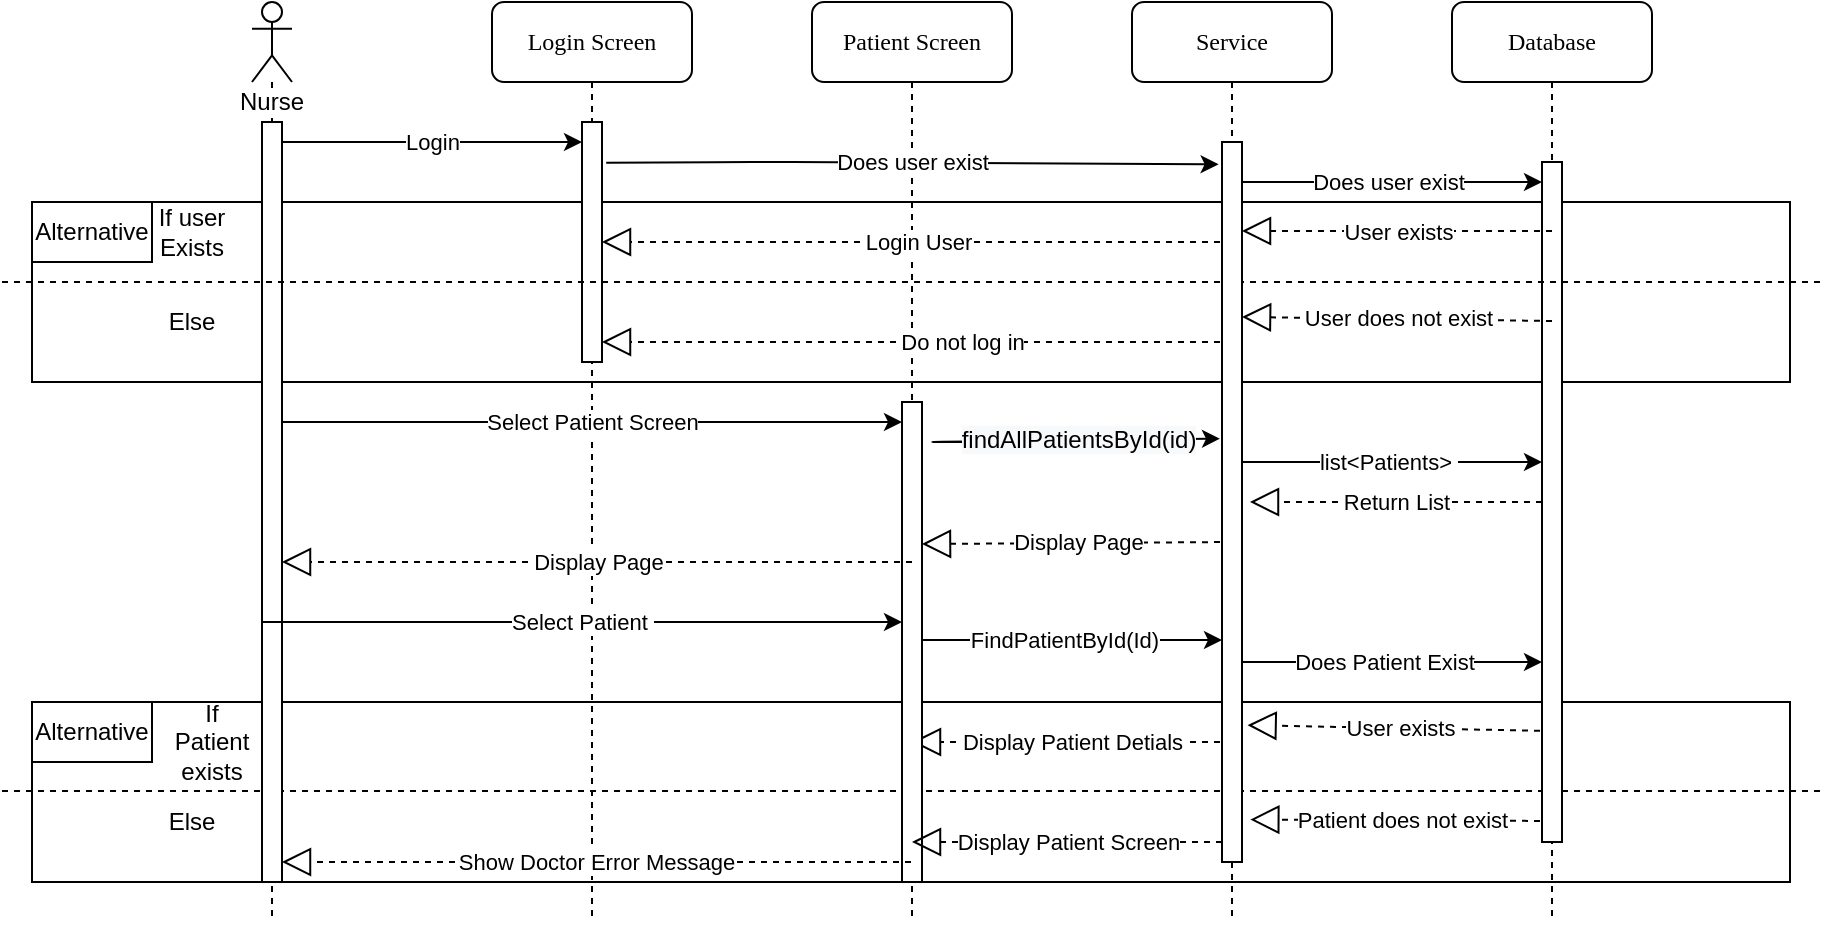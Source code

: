 <mxfile version="12.7.3" type="device" pages="5"><diagram id="mpTRkpdHRbZPKKUwTnbU" name="View Patient Record"><mxGraphModel dx="981" dy="590" grid="1" gridSize="10" guides="1" tooltips="1" connect="1" arrows="1" fold="1" page="1" pageScale="1" pageWidth="827" pageHeight="1169" math="0" shadow="0"><root><mxCell id="FmdSYEytpBRhpdNF4_9V-0"/><mxCell id="FmdSYEytpBRhpdNF4_9V-1" parent="FmdSYEytpBRhpdNF4_9V-0"/><mxCell id="TWvuLDf86ubLm1BHW4rr-32" value="" style="rounded=0;whiteSpace=wrap;html=1;" parent="FmdSYEytpBRhpdNF4_9V-1" vertex="1"><mxGeometry x="45" y="450" width="879" height="90" as="geometry"/></mxCell><mxCell id="TWvuLDf86ubLm1BHW4rr-33" value="User exists" style="endArrow=block;dashed=1;endFill=0;endSize=12;html=1;entryX=1.279;entryY=0.81;entryDx=0;entryDy=0;entryPerimeter=0;" parent="FmdSYEytpBRhpdNF4_9V-1" edge="1" target="dSu4Eyx5lgAf-AfX_DO1-2"><mxGeometry width="160" relative="1" as="geometry"><mxPoint x="805" y="464.5" as="sourcePoint"/><mxPoint x="645" y="465" as="targetPoint"/></mxGeometry></mxCell><mxCell id="TWvuLDf86ubLm1BHW4rr-34" value="Alternative" style="rounded=0;whiteSpace=wrap;html=1;" parent="FmdSYEytpBRhpdNF4_9V-1" vertex="1"><mxGeometry x="45" y="450" width="60" height="30" as="geometry"/></mxCell><mxCell id="TWvuLDf86ubLm1BHW4rr-35" value="If Patient exists" style="text;html=1;strokeColor=none;fillColor=none;align=center;verticalAlign=middle;whiteSpace=wrap;rounded=0;" parent="FmdSYEytpBRhpdNF4_9V-1" vertex="1"><mxGeometry x="114.5" y="460" width="40" height="20" as="geometry"/></mxCell><mxCell id="TWvuLDf86ubLm1BHW4rr-36" value="Display Patient Detials" style="endArrow=block;dashed=1;endFill=0;endSize=12;html=1;" parent="FmdSYEytpBRhpdNF4_9V-1" target="TWvuLDf86ubLm1BHW4rr-41" edge="1"><mxGeometry width="160" relative="1" as="geometry"><mxPoint x="645" y="470" as="sourcePoint"/><mxPoint x="324.5" y="470" as="targetPoint"/><mxPoint as="offset"/></mxGeometry></mxCell><mxCell id="TWvuLDf86ubLm1BHW4rr-37" value="" style="endArrow=none;dashed=1;html=1;" parent="FmdSYEytpBRhpdNF4_9V-1" edge="1"><mxGeometry width="50" height="50" relative="1" as="geometry"><mxPoint x="30" y="494.5" as="sourcePoint"/><mxPoint x="940" y="494.5" as="targetPoint"/></mxGeometry></mxCell><mxCell id="TWvuLDf86ubLm1BHW4rr-38" value="Else" style="text;html=1;strokeColor=none;fillColor=none;align=center;verticalAlign=middle;whiteSpace=wrap;rounded=0;" parent="FmdSYEytpBRhpdNF4_9V-1" vertex="1"><mxGeometry x="105" y="500" width="40" height="20" as="geometry"/></mxCell><mxCell id="TWvuLDf86ubLm1BHW4rr-39" value="Patient does not exist" style="endArrow=block;dashed=1;endFill=0;endSize=12;html=1;entryX=1.417;entryY=0.941;entryDx=0;entryDy=0;entryPerimeter=0;" parent="FmdSYEytpBRhpdNF4_9V-1" edge="1" target="dSu4Eyx5lgAf-AfX_DO1-2"><mxGeometry width="160" relative="1" as="geometry"><mxPoint x="805" y="509.5" as="sourcePoint"/><mxPoint x="645" y="510" as="targetPoint"/></mxGeometry></mxCell><mxCell id="TWvuLDf86ubLm1BHW4rr-40" value="" style="rounded=0;whiteSpace=wrap;html=1;" parent="FmdSYEytpBRhpdNF4_9V-1" vertex="1"><mxGeometry x="45" y="200" width="879" height="90" as="geometry"/></mxCell><mxCell id="TWvuLDf86ubLm1BHW4rr-41" value="Patient Screen" style="shape=umlLifeline;perimeter=lifelinePerimeter;whiteSpace=wrap;html=1;container=1;collapsible=0;recursiveResize=0;outlineConnect=0;rounded=1;shadow=0;comic=0;labelBackgroundColor=none;strokeWidth=1;fontFamily=Verdana;fontSize=12;align=center;" parent="FmdSYEytpBRhpdNF4_9V-1" vertex="1"><mxGeometry x="435" y="100" width="100" height="460" as="geometry"/></mxCell><mxCell id="dSu4Eyx5lgAf-AfX_DO1-1" value="" style="html=1;points=[];perimeter=orthogonalPerimeter;fillColor=#ffffff;" vertex="1" parent="TWvuLDf86ubLm1BHW4rr-41"><mxGeometry x="45" y="200" width="10" height="240" as="geometry"/></mxCell><mxCell id="TWvuLDf86ubLm1BHW4rr-42" value="Nurse" style="shape=umlLifeline;participant=umlActor;perimeter=lifelinePerimeter;whiteSpace=wrap;html=1;container=1;collapsible=0;recursiveResize=0;verticalAlign=top;spacingTop=36;labelBackgroundColor=#ffffff;outlineConnect=0;" parent="FmdSYEytpBRhpdNF4_9V-1" vertex="1"><mxGeometry x="155" y="100" width="20" height="460" as="geometry"/></mxCell><mxCell id="dSu4Eyx5lgAf-AfX_DO1-4" value="" style="html=1;points=[];perimeter=orthogonalPerimeter;fillColor=#ffffff;" vertex="1" parent="TWvuLDf86ubLm1BHW4rr-42"><mxGeometry x="5" y="60" width="10" height="380" as="geometry"/></mxCell><mxCell id="TWvuLDf86ubLm1BHW4rr-43" value="Login Screen" style="shape=umlLifeline;perimeter=lifelinePerimeter;whiteSpace=wrap;html=1;container=1;collapsible=0;recursiveResize=0;outlineConnect=0;rounded=1;shadow=0;comic=0;labelBackgroundColor=none;strokeWidth=1;fontFamily=Verdana;fontSize=12;align=center;" parent="FmdSYEytpBRhpdNF4_9V-1" vertex="1"><mxGeometry x="275" y="100" width="100" height="460" as="geometry"/></mxCell><mxCell id="dSu4Eyx5lgAf-AfX_DO1-0" value="" style="html=1;points=[];perimeter=orthogonalPerimeter;fillColor=#ffffff;" vertex="1" parent="TWvuLDf86ubLm1BHW4rr-43"><mxGeometry x="45" y="60" width="10" height="120" as="geometry"/></mxCell><mxCell id="TWvuLDf86ubLm1BHW4rr-44" value="Service" style="shape=umlLifeline;perimeter=lifelinePerimeter;whiteSpace=wrap;html=1;container=1;collapsible=0;recursiveResize=0;outlineConnect=0;rounded=1;shadow=0;comic=0;labelBackgroundColor=none;strokeWidth=1;fontFamily=Verdana;fontSize=12;align=center;" parent="FmdSYEytpBRhpdNF4_9V-1" vertex="1"><mxGeometry x="595" y="100" width="100" height="460" as="geometry"/></mxCell><mxCell id="TWvuLDf86ubLm1BHW4rr-45" value="Database" style="shape=umlLifeline;perimeter=lifelinePerimeter;whiteSpace=wrap;html=1;container=1;collapsible=0;recursiveResize=0;outlineConnect=0;rounded=1;shadow=0;comic=0;labelBackgroundColor=none;strokeWidth=1;fontFamily=Verdana;fontSize=12;align=center;" parent="FmdSYEytpBRhpdNF4_9V-1" vertex="1"><mxGeometry x="755" y="100" width="100" height="460" as="geometry"/></mxCell><mxCell id="dSu4Eyx5lgAf-AfX_DO1-3" value="" style="html=1;points=[];perimeter=orthogonalPerimeter;fillColor=#ffffff;" vertex="1" parent="TWvuLDf86ubLm1BHW4rr-45"><mxGeometry x="45" y="80" width="10" height="340" as="geometry"/></mxCell><mxCell id="TWvuLDf86ubLm1BHW4rr-46" value="Login" style="endArrow=classic;html=1;" parent="FmdSYEytpBRhpdNF4_9V-1" edge="1"><mxGeometry width="50" height="50" relative="1" as="geometry"><mxPoint x="170" y="170" as="sourcePoint"/><mxPoint x="320" y="170" as="targetPoint"/><Array as="points"><mxPoint x="225" y="170"/></Array></mxGeometry></mxCell><mxCell id="TWvuLDf86ubLm1BHW4rr-47" value="Does user exist" style="endArrow=classic;html=1;exitX=1.21;exitY=0.17;exitDx=0;exitDy=0;exitPerimeter=0;entryX=-0.169;entryY=0.031;entryDx=0;entryDy=0;entryPerimeter=0;" parent="FmdSYEytpBRhpdNF4_9V-1" source="dSu4Eyx5lgAf-AfX_DO1-0" target="dSu4Eyx5lgAf-AfX_DO1-2" edge="1"><mxGeometry width="50" height="50" relative="1" as="geometry"><mxPoint x="350" y="180" as="sourcePoint"/><mxPoint x="475" y="240" as="targetPoint"/><Array as="points"><mxPoint x="395" y="180"/><mxPoint x="415" y="180"/></Array></mxGeometry></mxCell><mxCell id="TWvuLDf86ubLm1BHW4rr-48" value="Does user exist" style="endArrow=classic;html=1;" parent="FmdSYEytpBRhpdNF4_9V-1" source="TWvuLDf86ubLm1BHW4rr-44" edge="1"><mxGeometry width="50" height="50" relative="1" as="geometry"><mxPoint x="675" y="250" as="sourcePoint"/><mxPoint x="800" y="190" as="targetPoint"/><Array as="points"><mxPoint x="745" y="190"/><mxPoint x="785" y="190"/></Array></mxGeometry></mxCell><mxCell id="TWvuLDf86ubLm1BHW4rr-49" value="User exists" style="endArrow=block;dashed=1;endFill=0;endSize=12;html=1;" parent="FmdSYEytpBRhpdNF4_9V-1" edge="1" target="dSu4Eyx5lgAf-AfX_DO1-2"><mxGeometry width="160" relative="1" as="geometry"><mxPoint x="805" y="214.5" as="sourcePoint"/><mxPoint x="645" y="215" as="targetPoint"/></mxGeometry></mxCell><mxCell id="TWvuLDf86ubLm1BHW4rr-50" value="Alternative" style="rounded=0;whiteSpace=wrap;html=1;" parent="FmdSYEytpBRhpdNF4_9V-1" vertex="1"><mxGeometry x="45" y="200" width="60" height="30" as="geometry"/></mxCell><mxCell id="TWvuLDf86ubLm1BHW4rr-51" value="If user Exists" style="text;html=1;strokeColor=none;fillColor=none;align=center;verticalAlign=middle;whiteSpace=wrap;rounded=0;" parent="FmdSYEytpBRhpdNF4_9V-1" vertex="1"><mxGeometry x="105" y="205" width="40" height="20" as="geometry"/></mxCell><mxCell id="TWvuLDf86ubLm1BHW4rr-52" value="Login User" style="endArrow=block;dashed=1;endFill=0;endSize=12;html=1;" parent="FmdSYEytpBRhpdNF4_9V-1" edge="1"><mxGeometry width="160" relative="1" as="geometry"><mxPoint x="645" y="220" as="sourcePoint"/><mxPoint x="330" y="220" as="targetPoint"/><mxPoint as="offset"/></mxGeometry></mxCell><mxCell id="TWvuLDf86ubLm1BHW4rr-53" value="" style="endArrow=none;dashed=1;html=1;" parent="FmdSYEytpBRhpdNF4_9V-1" edge="1"><mxGeometry width="50" height="50" relative="1" as="geometry"><mxPoint x="30" y="240" as="sourcePoint"/><mxPoint x="940" y="240" as="targetPoint"/></mxGeometry></mxCell><mxCell id="TWvuLDf86ubLm1BHW4rr-54" value="Else" style="text;html=1;strokeColor=none;fillColor=none;align=center;verticalAlign=middle;whiteSpace=wrap;rounded=0;" parent="FmdSYEytpBRhpdNF4_9V-1" vertex="1"><mxGeometry x="105" y="250" width="40" height="20" as="geometry"/></mxCell><mxCell id="TWvuLDf86ubLm1BHW4rr-55" value="User does not exist" style="endArrow=block;dashed=1;endFill=0;endSize=12;html=1;entryX=1.003;entryY=0.243;entryDx=0;entryDy=0;entryPerimeter=0;" parent="FmdSYEytpBRhpdNF4_9V-1" edge="1" target="dSu4Eyx5lgAf-AfX_DO1-2"><mxGeometry width="160" relative="1" as="geometry"><mxPoint x="805" y="259.5" as="sourcePoint"/><mxPoint x="645" y="260" as="targetPoint"/></mxGeometry></mxCell><mxCell id="TWvuLDf86ubLm1BHW4rr-56" value="Do not log in" style="endArrow=block;dashed=1;endFill=0;endSize=12;html=1;" parent="FmdSYEytpBRhpdNF4_9V-1" edge="1"><mxGeometry x="-0.143" width="160" relative="1" as="geometry"><mxPoint x="645" y="270" as="sourcePoint"/><mxPoint x="330" y="270" as="targetPoint"/><mxPoint as="offset"/></mxGeometry></mxCell><mxCell id="TWvuLDf86ubLm1BHW4rr-57" value="Select Patient Screen" style="endArrow=classic;html=1;" parent="FmdSYEytpBRhpdNF4_9V-1" edge="1"><mxGeometry width="50" height="50" relative="1" as="geometry"><mxPoint x="170" y="310" as="sourcePoint"/><mxPoint x="480" y="310" as="targetPoint"/><Array as="points"><mxPoint x="225.33" y="310"/></Array></mxGeometry></mxCell><mxCell id="TWvuLDf86ubLm1BHW4rr-58" value="" style="endArrow=classic;html=1;entryX=-0.1;entryY=0.412;entryDx=0;entryDy=0;entryPerimeter=0;" parent="FmdSYEytpBRhpdNF4_9V-1" target="dSu4Eyx5lgAf-AfX_DO1-2" edge="1"><mxGeometry width="50" height="50" relative="1" as="geometry"><mxPoint x="520" y="320" as="sourcePoint"/><mxPoint x="475" y="340" as="targetPoint"/><Array as="points"><mxPoint x="490" y="320"/></Array></mxGeometry></mxCell><mxCell id="TWvuLDf86ubLm1BHW4rr-59" value="&lt;span style=&quot;text-align: left ; background-color: rgb(248 , 249 , 250)&quot;&gt;findAllPatientsById(id)&lt;/span&gt;" style="text;html=1;align=center;verticalAlign=middle;resizable=0;points=[];labelBackgroundColor=#ffffff;" parent="TWvuLDf86ubLm1BHW4rr-58" vertex="1" connectable="0"><mxGeometry x="0.089" y="-2" relative="1" as="geometry"><mxPoint x="10.0" y="-2" as="offset"/></mxGeometry></mxCell><mxCell id="TWvuLDf86ubLm1BHW4rr-60" value="list&amp;lt;Patients&amp;gt;&amp;nbsp;" style="endArrow=classic;html=1;" parent="FmdSYEytpBRhpdNF4_9V-1" source="TWvuLDf86ubLm1BHW4rr-44" edge="1"><mxGeometry width="50" height="50" relative="1" as="geometry"><mxPoint x="685" y="410" as="sourcePoint"/><mxPoint x="800" y="330" as="targetPoint"/><Array as="points"><mxPoint x="775" y="330"/></Array></mxGeometry></mxCell><mxCell id="TWvuLDf86ubLm1BHW4rr-61" value="Return List" style="endArrow=block;dashed=1;endFill=0;endSize=12;html=1;" parent="FmdSYEytpBRhpdNF4_9V-1" edge="1"><mxGeometry width="160" relative="1" as="geometry"><mxPoint x="800" y="350" as="sourcePoint"/><mxPoint x="654" y="350" as="targetPoint"/></mxGeometry></mxCell><mxCell id="TWvuLDf86ubLm1BHW4rr-62" value="Display Page" style="endArrow=block;dashed=1;endFill=0;endSize=12;html=1;" parent="FmdSYEytpBRhpdNF4_9V-1" edge="1"><mxGeometry width="160" relative="1" as="geometry"><mxPoint x="645" y="370" as="sourcePoint"/><mxPoint x="490" y="371" as="targetPoint"/></mxGeometry></mxCell><mxCell id="TWvuLDf86ubLm1BHW4rr-63" value="Display Page" style="endArrow=block;dashed=1;endFill=0;endSize=12;html=1;" parent="FmdSYEytpBRhpdNF4_9V-1" edge="1"><mxGeometry width="160" relative="1" as="geometry"><mxPoint x="485" y="380" as="sourcePoint"/><mxPoint x="170" y="380" as="targetPoint"/></mxGeometry></mxCell><mxCell id="TWvuLDf86ubLm1BHW4rr-64" value="Select Patient&amp;nbsp;" style="endArrow=classic;html=1;" parent="FmdSYEytpBRhpdNF4_9V-1" edge="1"><mxGeometry width="50" height="50" relative="1" as="geometry"><mxPoint x="159.997" y="410" as="sourcePoint"/><mxPoint x="480" y="410" as="targetPoint"/><Array as="points"><mxPoint x="220.33" y="410"/></Array></mxGeometry></mxCell><mxCell id="TWvuLDf86ubLm1BHW4rr-65" value="FindPatientById(Id)" style="endArrow=classic;html=1;" parent="FmdSYEytpBRhpdNF4_9V-1" edge="1"><mxGeometry x="-0.056" width="50" height="50" relative="1" as="geometry"><mxPoint x="490" y="419" as="sourcePoint"/><mxPoint x="640" y="419" as="targetPoint"/><Array as="points"/><mxPoint as="offset"/></mxGeometry></mxCell><mxCell id="TWvuLDf86ubLm1BHW4rr-66" value="Does Patient Exist" style="endArrow=classic;html=1;" parent="FmdSYEytpBRhpdNF4_9V-1" edge="1"><mxGeometry x="-0.056" width="50" height="50" relative="1" as="geometry"><mxPoint x="650" y="430" as="sourcePoint"/><mxPoint x="800" y="430" as="targetPoint"/><Array as="points"><mxPoint x="650.5" y="430"/></Array><mxPoint as="offset"/></mxGeometry></mxCell><mxCell id="TWvuLDf86ubLm1BHW4rr-67" value="Display Patient Screen" style="endArrow=block;dashed=1;endFill=0;endSize=12;html=1;" parent="FmdSYEytpBRhpdNF4_9V-1" target="TWvuLDf86ubLm1BHW4rr-41" edge="1"><mxGeometry width="160" relative="1" as="geometry"><mxPoint x="640" y="520" as="sourcePoint"/><mxPoint x="490" y="520" as="targetPoint"/><mxPoint as="offset"/></mxGeometry></mxCell><mxCell id="TWvuLDf86ubLm1BHW4rr-68" value="Show Doctor Error Message" style="endArrow=block;dashed=1;endFill=0;endSize=12;html=1;" parent="FmdSYEytpBRhpdNF4_9V-1" source="TWvuLDf86ubLm1BHW4rr-41" edge="1"><mxGeometry width="160" relative="1" as="geometry"><mxPoint x="475.5" y="530" as="sourcePoint"/><mxPoint x="170" y="530" as="targetPoint"/><mxPoint as="offset"/><Array as="points"><mxPoint x="240" y="530"/></Array></mxGeometry></mxCell><mxCell id="dSu4Eyx5lgAf-AfX_DO1-2" value="" style="html=1;points=[];perimeter=orthogonalPerimeter;fillColor=#ffffff;" vertex="1" parent="FmdSYEytpBRhpdNF4_9V-1"><mxGeometry x="640" y="170" width="10" height="360" as="geometry"/></mxCell></root></mxGraphModel></diagram><diagram id="ONc0ySwCG3auC_BwbYgm" name="Modify Patient Record"><mxGraphModel dx="1185" dy="713" grid="1" gridSize="10" guides="1" tooltips="1" connect="1" arrows="1" fold="1" page="1" pageScale="1" pageWidth="827" pageHeight="1169" math="0" shadow="0"><root><mxCell id="NnYoI3EStOIPcDRnWDI2-0"/><mxCell id="NnYoI3EStOIPcDRnWDI2-1" parent="NnYoI3EStOIPcDRnWDI2-0"/><mxCell id="TLd54kXxAPcBotnZWBAb-0" value="" style="rounded=0;whiteSpace=wrap;html=1;" parent="NnYoI3EStOIPcDRnWDI2-1" vertex="1"><mxGeometry x="45" y="450" width="879" height="90" as="geometry"/></mxCell><mxCell id="TLd54kXxAPcBotnZWBAb-1" value="User exists" style="endArrow=block;dashed=1;endFill=0;endSize=12;html=1;exitX=-0.083;exitY=0.582;exitDx=0;exitDy=0;exitPerimeter=0;" parent="NnYoI3EStOIPcDRnWDI2-1" edge="1" source="VJe_vMw47MVzri0G5gzc-3"><mxGeometry width="160" relative="1" as="geometry"><mxPoint x="805" y="464.5" as="sourcePoint"/><mxPoint x="654" y="464" as="targetPoint"/></mxGeometry></mxCell><mxCell id="TLd54kXxAPcBotnZWBAb-2" value="Alternative" style="rounded=0;whiteSpace=wrap;html=1;" parent="NnYoI3EStOIPcDRnWDI2-1" vertex="1"><mxGeometry x="45" y="450" width="60" height="30" as="geometry"/></mxCell><mxCell id="TLd54kXxAPcBotnZWBAb-3" value="If Patient exists" style="text;html=1;strokeColor=none;fillColor=none;align=center;verticalAlign=middle;whiteSpace=wrap;rounded=0;" parent="NnYoI3EStOIPcDRnWDI2-1" vertex="1"><mxGeometry x="114.5" y="460" width="40" height="20" as="geometry"/></mxCell><mxCell id="TLd54kXxAPcBotnZWBAb-4" value="Display Patient Detials" style="endArrow=block;dashed=1;endFill=0;endSize=12;html=1;entryX=1.167;entryY=0.437;entryDx=0;entryDy=0;entryPerimeter=0;exitX=-0.167;exitY=0.589;exitDx=0;exitDy=0;exitPerimeter=0;" parent="NnYoI3EStOIPcDRnWDI2-1" target="VJe_vMw47MVzri0G5gzc-1" edge="1" source="VJe_vMw47MVzri0G5gzc-2"><mxGeometry width="160" relative="1" as="geometry"><mxPoint x="645" y="470" as="sourcePoint"/><mxPoint x="324.5" y="470" as="targetPoint"/><mxPoint as="offset"/></mxGeometry></mxCell><mxCell id="TLd54kXxAPcBotnZWBAb-5" value="" style="endArrow=none;dashed=1;html=1;" parent="NnYoI3EStOIPcDRnWDI2-1" edge="1"><mxGeometry width="50" height="50" relative="1" as="geometry"><mxPoint x="30" y="494.5" as="sourcePoint"/><mxPoint x="940" y="494.5" as="targetPoint"/></mxGeometry></mxCell><mxCell id="TLd54kXxAPcBotnZWBAb-6" value="Else" style="text;html=1;strokeColor=none;fillColor=none;align=center;verticalAlign=middle;whiteSpace=wrap;rounded=0;" parent="NnYoI3EStOIPcDRnWDI2-1" vertex="1"><mxGeometry x="105" y="500" width="40" height="20" as="geometry"/></mxCell><mxCell id="TLd54kXxAPcBotnZWBAb-7" value="Patient does not exist" style="endArrow=block;dashed=1;endFill=0;endSize=12;html=1;entryX=1.167;entryY=0.666;entryDx=0;entryDy=0;entryPerimeter=0;" parent="NnYoI3EStOIPcDRnWDI2-1" edge="1" target="VJe_vMw47MVzri0G5gzc-2"><mxGeometry width="160" relative="1" as="geometry"><mxPoint x="805" y="509.5" as="sourcePoint"/><mxPoint x="645" y="510" as="targetPoint"/></mxGeometry></mxCell><mxCell id="TLd54kXxAPcBotnZWBAb-8" value="" style="rounded=0;whiteSpace=wrap;html=1;" parent="NnYoI3EStOIPcDRnWDI2-1" vertex="1"><mxGeometry x="45" y="590" width="879" height="110" as="geometry"/></mxCell><mxCell id="TLd54kXxAPcBotnZWBAb-9" value="" style="rounded=0;whiteSpace=wrap;html=1;" parent="NnYoI3EStOIPcDRnWDI2-1" vertex="1"><mxGeometry x="45" y="200" width="879" height="90" as="geometry"/></mxCell><mxCell id="TLd54kXxAPcBotnZWBAb-10" value="Patient Screen" style="shape=umlLifeline;perimeter=lifelinePerimeter;whiteSpace=wrap;html=1;container=1;collapsible=0;recursiveResize=0;outlineConnect=0;rounded=1;shadow=0;comic=0;labelBackgroundColor=none;strokeWidth=1;fontFamily=Verdana;fontSize=12;align=center;" parent="NnYoI3EStOIPcDRnWDI2-1" vertex="1"><mxGeometry x="435" y="100" width="100" height="620" as="geometry"/></mxCell><mxCell id="VJe_vMw47MVzri0G5gzc-1" value="" style="html=1;points=[];perimeter=orthogonalPerimeter;fillColor=#ffffff;" vertex="1" parent="TLd54kXxAPcBotnZWBAb-10"><mxGeometry x="45" y="200" width="10" height="390" as="geometry"/></mxCell><mxCell id="TLd54kXxAPcBotnZWBAb-11" value="Nurse" style="shape=umlLifeline;participant=umlActor;perimeter=lifelinePerimeter;whiteSpace=wrap;html=1;container=1;collapsible=0;recursiveResize=0;verticalAlign=top;spacingTop=36;labelBackgroundColor=#ffffff;outlineConnect=0;" parent="NnYoI3EStOIPcDRnWDI2-1" vertex="1"><mxGeometry x="155" y="100" width="20" height="620" as="geometry"/></mxCell><mxCell id="VJe_vMw47MVzri0G5gzc-4" value="" style="html=1;points=[];perimeter=orthogonalPerimeter;fillColor=#ffffff;" vertex="1" parent="TLd54kXxAPcBotnZWBAb-11"><mxGeometry x="5" y="60" width="10" height="530" as="geometry"/></mxCell><mxCell id="TLd54kXxAPcBotnZWBAb-12" value="Login Screen" style="shape=umlLifeline;perimeter=lifelinePerimeter;whiteSpace=wrap;html=1;container=1;collapsible=0;recursiveResize=0;outlineConnect=0;rounded=1;shadow=0;comic=0;labelBackgroundColor=none;strokeWidth=1;fontFamily=Verdana;fontSize=12;align=center;" parent="NnYoI3EStOIPcDRnWDI2-1" vertex="1"><mxGeometry x="275" y="100" width="100" height="620" as="geometry"/></mxCell><mxCell id="VJe_vMw47MVzri0G5gzc-0" value="" style="html=1;points=[];perimeter=orthogonalPerimeter;fillColor=#ffffff;" vertex="1" parent="TLd54kXxAPcBotnZWBAb-12"><mxGeometry x="45" y="60" width="10" height="130" as="geometry"/></mxCell><mxCell id="TLd54kXxAPcBotnZWBAb-13" value="Service" style="shape=umlLifeline;perimeter=lifelinePerimeter;whiteSpace=wrap;html=1;container=1;collapsible=0;recursiveResize=0;outlineConnect=0;rounded=1;shadow=0;comic=0;labelBackgroundColor=none;strokeWidth=1;fontFamily=Verdana;fontSize=12;align=center;" parent="NnYoI3EStOIPcDRnWDI2-1" vertex="1"><mxGeometry x="595" y="100" width="100" height="620" as="geometry"/></mxCell><mxCell id="VJe_vMw47MVzri0G5gzc-2" value="" style="html=1;points=[];perimeter=orthogonalPerimeter;fillColor=#ffffff;" vertex="1" parent="TLd54kXxAPcBotnZWBAb-13"><mxGeometry x="45" y="70" width="10" height="510" as="geometry"/></mxCell><mxCell id="TLd54kXxAPcBotnZWBAb-14" value="Database" style="shape=umlLifeline;perimeter=lifelinePerimeter;whiteSpace=wrap;html=1;container=1;collapsible=0;recursiveResize=0;outlineConnect=0;rounded=1;shadow=0;comic=0;labelBackgroundColor=none;strokeWidth=1;fontFamily=Verdana;fontSize=12;align=center;" parent="NnYoI3EStOIPcDRnWDI2-1" vertex="1"><mxGeometry x="755" y="100" width="100" height="620" as="geometry"/></mxCell><mxCell id="VJe_vMw47MVzri0G5gzc-3" value="" style="html=1;points=[];perimeter=orthogonalPerimeter;fillColor=#ffffff;" vertex="1" parent="TLd54kXxAPcBotnZWBAb-14"><mxGeometry x="45" y="80" width="10" height="490" as="geometry"/></mxCell><mxCell id="TLd54kXxAPcBotnZWBAb-15" value="Login" style="endArrow=classic;html=1;" parent="NnYoI3EStOIPcDRnWDI2-1" edge="1"><mxGeometry width="50" height="50" relative="1" as="geometry"><mxPoint x="170" y="170" as="sourcePoint"/><mxPoint x="320" y="170" as="targetPoint"/><Array as="points"><mxPoint x="225" y="170"/></Array></mxGeometry></mxCell><mxCell id="TLd54kXxAPcBotnZWBAb-16" value="Does user exist" style="endArrow=classic;html=1;" parent="NnYoI3EStOIPcDRnWDI2-1" edge="1"><mxGeometry width="50" height="50" relative="1" as="geometry"><mxPoint x="330" y="180" as="sourcePoint"/><mxPoint x="640" y="180" as="targetPoint"/><Array as="points"><mxPoint x="395" y="180"/><mxPoint x="415" y="180"/></Array></mxGeometry></mxCell><mxCell id="TLd54kXxAPcBotnZWBAb-17" value="Does user exist" style="endArrow=classic;html=1;" parent="NnYoI3EStOIPcDRnWDI2-1" edge="1"><mxGeometry width="50" height="50" relative="1" as="geometry"><mxPoint x="650" y="190" as="sourcePoint"/><mxPoint x="800" y="190" as="targetPoint"/><Array as="points"><mxPoint x="745" y="190"/><mxPoint x="785" y="190"/></Array></mxGeometry></mxCell><mxCell id="TLd54kXxAPcBotnZWBAb-18" value="User exists" style="endArrow=block;dashed=1;endFill=0;endSize=12;html=1;" parent="NnYoI3EStOIPcDRnWDI2-1" edge="1"><mxGeometry width="160" relative="1" as="geometry"><mxPoint x="800" y="215" as="sourcePoint"/><mxPoint x="650" y="215" as="targetPoint"/></mxGeometry></mxCell><mxCell id="TLd54kXxAPcBotnZWBAb-19" value="Alternative" style="rounded=0;whiteSpace=wrap;html=1;" parent="NnYoI3EStOIPcDRnWDI2-1" vertex="1"><mxGeometry x="45" y="200" width="60" height="30" as="geometry"/></mxCell><mxCell id="TLd54kXxAPcBotnZWBAb-20" value="If user Exists" style="text;html=1;strokeColor=none;fillColor=none;align=center;verticalAlign=middle;whiteSpace=wrap;rounded=0;" parent="NnYoI3EStOIPcDRnWDI2-1" vertex="1"><mxGeometry x="105" y="205" width="40" height="20" as="geometry"/></mxCell><mxCell id="TLd54kXxAPcBotnZWBAb-21" value="Login User" style="endArrow=block;dashed=1;endFill=0;endSize=12;html=1;entryX=1.25;entryY=0.471;entryDx=0;entryDy=0;entryPerimeter=0;" parent="NnYoI3EStOIPcDRnWDI2-1" target="VJe_vMw47MVzri0G5gzc-0" edge="1"><mxGeometry width="160" relative="1" as="geometry"><mxPoint x="640" y="220" as="sourcePoint"/><mxPoint x="325" y="225" as="targetPoint"/><mxPoint as="offset"/></mxGeometry></mxCell><mxCell id="TLd54kXxAPcBotnZWBAb-22" value="" style="endArrow=none;dashed=1;html=1;" parent="NnYoI3EStOIPcDRnWDI2-1" edge="1"><mxGeometry width="50" height="50" relative="1" as="geometry"><mxPoint x="30" y="240" as="sourcePoint"/><mxPoint x="940" y="240" as="targetPoint"/></mxGeometry></mxCell><mxCell id="TLd54kXxAPcBotnZWBAb-23" value="Else" style="text;html=1;strokeColor=none;fillColor=none;align=center;verticalAlign=middle;whiteSpace=wrap;rounded=0;" parent="NnYoI3EStOIPcDRnWDI2-1" vertex="1"><mxGeometry x="105" y="250" width="40" height="20" as="geometry"/></mxCell><mxCell id="TLd54kXxAPcBotnZWBAb-24" value="User does not exist" style="endArrow=block;dashed=1;endFill=0;endSize=12;html=1;" parent="NnYoI3EStOIPcDRnWDI2-1" edge="1"><mxGeometry width="160" relative="1" as="geometry"><mxPoint x="800" y="260" as="sourcePoint"/><mxPoint x="650" y="260" as="targetPoint"/></mxGeometry></mxCell><mxCell id="TLd54kXxAPcBotnZWBAb-25" value="Do not log in" style="endArrow=block;dashed=1;endFill=0;endSize=12;html=1;" parent="NnYoI3EStOIPcDRnWDI2-1" edge="1"><mxGeometry x="-0.143" width="160" relative="1" as="geometry"><mxPoint x="640" y="270" as="sourcePoint"/><mxPoint x="330" y="270" as="targetPoint"/><mxPoint as="offset"/></mxGeometry></mxCell><mxCell id="TLd54kXxAPcBotnZWBAb-26" value="Select Patient Screen" style="endArrow=classic;html=1;exitX=1.333;exitY=0.284;exitDx=0;exitDy=0;exitPerimeter=0;" parent="NnYoI3EStOIPcDRnWDI2-1" edge="1" source="VJe_vMw47MVzri0G5gzc-4"><mxGeometry width="50" height="50" relative="1" as="geometry"><mxPoint x="180" y="310" as="sourcePoint"/><mxPoint x="480" y="310" as="targetPoint"/><Array as="points"><mxPoint x="225.33" y="310"/></Array></mxGeometry></mxCell><mxCell id="TLd54kXxAPcBotnZWBAb-27" value="" style="endArrow=classic;html=1;" parent="NnYoI3EStOIPcDRnWDI2-1" edge="1"><mxGeometry width="50" height="50" relative="1" as="geometry"><mxPoint x="490" y="320" as="sourcePoint"/><mxPoint x="640" y="320" as="targetPoint"/><Array as="points"><mxPoint x="490" y="320"/></Array></mxGeometry></mxCell><mxCell id="TLd54kXxAPcBotnZWBAb-28" value="&lt;span style=&quot;text-align: left ; background-color: rgb(248 , 249 , 250)&quot;&gt;findAllPatientsById(id)&lt;/span&gt;" style="text;html=1;align=center;verticalAlign=middle;resizable=0;points=[];labelBackgroundColor=#ffffff;" parent="TLd54kXxAPcBotnZWBAb-27" vertex="1" connectable="0"><mxGeometry x="0.089" y="-2" relative="1" as="geometry"><mxPoint x="-6.33" y="-2" as="offset"/></mxGeometry></mxCell><mxCell id="TLd54kXxAPcBotnZWBAb-29" value="list&amp;lt;Patients&amp;gt;&amp;nbsp;" style="endArrow=classic;html=1;" parent="NnYoI3EStOIPcDRnWDI2-1" edge="1"><mxGeometry width="50" height="50" relative="1" as="geometry"><mxPoint x="650" y="330" as="sourcePoint"/><mxPoint x="800" y="330" as="targetPoint"/><Array as="points"><mxPoint x="775" y="330"/></Array></mxGeometry></mxCell><mxCell id="TLd54kXxAPcBotnZWBAb-30" value="Return List" style="endArrow=block;dashed=1;endFill=0;endSize=12;html=1;" parent="NnYoI3EStOIPcDRnWDI2-1" edge="1"><mxGeometry width="160" relative="1" as="geometry"><mxPoint x="800" y="351" as="sourcePoint"/><mxPoint x="650" y="351" as="targetPoint"/></mxGeometry></mxCell><mxCell id="TLd54kXxAPcBotnZWBAb-31" value="Display Page" style="endArrow=block;dashed=1;endFill=0;endSize=12;html=1;" parent="NnYoI3EStOIPcDRnWDI2-1" edge="1"><mxGeometry width="160" relative="1" as="geometry"><mxPoint x="640" y="371" as="sourcePoint"/><mxPoint x="490" y="371" as="targetPoint"/></mxGeometry></mxCell><mxCell id="TLd54kXxAPcBotnZWBAb-32" value="Display Page" style="endArrow=block;dashed=1;endFill=0;endSize=12;html=1;" parent="NnYoI3EStOIPcDRnWDI2-1" edge="1"><mxGeometry width="160" relative="1" as="geometry"><mxPoint x="480" y="380" as="sourcePoint"/><mxPoint x="170" y="380" as="targetPoint"/></mxGeometry></mxCell><mxCell id="TLd54kXxAPcBotnZWBAb-33" value="Modify Patient Details" style="endArrow=classic;html=1;" parent="NnYoI3EStOIPcDRnWDI2-1" edge="1"><mxGeometry width="50" height="50" relative="1" as="geometry"><mxPoint x="170" y="560" as="sourcePoint"/><mxPoint x="480" y="560" as="targetPoint"/><Array as="points"><mxPoint x="225.58" y="560"/></Array></mxGeometry></mxCell><mxCell id="TLd54kXxAPcBotnZWBAb-34" value="Validate Input" style="endArrow=classic;html=1;" parent="NnYoI3EStOIPcDRnWDI2-1" edge="1"><mxGeometry width="50" height="50" relative="1" as="geometry"><mxPoint x="490" y="580" as="sourcePoint"/><mxPoint x="640" y="580" as="targetPoint"/><Array as="points"><mxPoint x="584.5" y="580"/></Array></mxGeometry></mxCell><mxCell id="TLd54kXxAPcBotnZWBAb-35" value="Alternative" style="rounded=0;whiteSpace=wrap;html=1;" parent="NnYoI3EStOIPcDRnWDI2-1" vertex="1"><mxGeometry x="45" y="590" width="60" height="30" as="geometry"/></mxCell><mxCell id="TLd54kXxAPcBotnZWBAb-36" value="If Input Valid" style="text;html=1;strokeColor=none;fillColor=none;align=center;verticalAlign=middle;whiteSpace=wrap;rounded=0;" parent="NnYoI3EStOIPcDRnWDI2-1" vertex="1"><mxGeometry x="114.5" y="595" width="40" height="20" as="geometry"/></mxCell><mxCell id="TLd54kXxAPcBotnZWBAb-37" value="SavePatient(Patient)" style="endArrow=classic;html=1;" parent="NnYoI3EStOIPcDRnWDI2-1" edge="1"><mxGeometry width="50" height="50" relative="1" as="geometry"><mxPoint x="650" y="605" as="sourcePoint"/><mxPoint x="800" y="605" as="targetPoint"/><Array as="points"><mxPoint x="744.83" y="604.58"/></Array></mxGeometry></mxCell><mxCell id="TLd54kXxAPcBotnZWBAb-38" value="Send Confirmation" style="endArrow=block;dashed=1;endFill=0;endSize=12;html=1;" parent="NnYoI3EStOIPcDRnWDI2-1" edge="1"><mxGeometry width="160" relative="1" as="geometry"><mxPoint x="800" y="621" as="sourcePoint"/><mxPoint x="650" y="621" as="targetPoint"/></mxGeometry></mxCell><mxCell id="TLd54kXxAPcBotnZWBAb-39" value="Display &lt;br&gt;Confirmation Screen" style="endArrow=block;dashed=1;endFill=0;endSize=12;html=1;" parent="NnYoI3EStOIPcDRnWDI2-1" edge="1"><mxGeometry width="160" relative="1" as="geometry"><mxPoint x="640" y="631" as="sourcePoint"/><mxPoint x="490" y="631" as="targetPoint"/></mxGeometry></mxCell><mxCell id="TLd54kXxAPcBotnZWBAb-40" value="Display &lt;br&gt;Confirmation Screen" style="endArrow=block;dashed=1;endFill=0;endSize=12;html=1;" parent="NnYoI3EStOIPcDRnWDI2-1" edge="1"><mxGeometry x="-0.001" y="-10" width="160" relative="1" as="geometry"><mxPoint x="480" y="640" as="sourcePoint"/><mxPoint x="170" y="640" as="targetPoint"/><Array as="points"><mxPoint x="404.5" y="640"/></Array><mxPoint as="offset"/></mxGeometry></mxCell><mxCell id="TLd54kXxAPcBotnZWBAb-41" value="" style="endArrow=none;dashed=1;html=1;exitX=0;exitY=0.5;exitDx=0;exitDy=0;" parent="NnYoI3EStOIPcDRnWDI2-1" source="TLd54kXxAPcBotnZWBAb-8" edge="1"><mxGeometry width="50" height="50" relative="1" as="geometry"><mxPoint x="234.5" y="870" as="sourcePoint"/><mxPoint x="934.5" y="650" as="targetPoint"/></mxGeometry></mxCell><mxCell id="TLd54kXxAPcBotnZWBAb-42" value="Else" style="text;html=1;strokeColor=none;fillColor=none;align=center;verticalAlign=middle;whiteSpace=wrap;rounded=0;" parent="NnYoI3EStOIPcDRnWDI2-1" vertex="1"><mxGeometry x="114.5" y="660" width="40" height="20" as="geometry"/></mxCell><mxCell id="TLd54kXxAPcBotnZWBAb-43" value="Send Error" style="endArrow=block;dashed=1;endFill=0;endSize=12;html=1;" parent="NnYoI3EStOIPcDRnWDI2-1" edge="1"><mxGeometry width="160" relative="1" as="geometry"><mxPoint x="800" y="661" as="sourcePoint"/><mxPoint x="650" y="661" as="targetPoint"/></mxGeometry></mxCell><mxCell id="TLd54kXxAPcBotnZWBAb-44" value="Display Error" style="endArrow=block;dashed=1;endFill=0;endSize=12;html=1;" parent="NnYoI3EStOIPcDRnWDI2-1" edge="1"><mxGeometry width="160" relative="1" as="geometry"><mxPoint x="640" y="670" as="sourcePoint"/><mxPoint x="490" y="670" as="targetPoint"/></mxGeometry></mxCell><mxCell id="TLd54kXxAPcBotnZWBAb-45" value="Display Error" style="endArrow=block;dashed=1;endFill=0;endSize=12;html=1;" parent="NnYoI3EStOIPcDRnWDI2-1" edge="1"><mxGeometry width="160" relative="1" as="geometry"><mxPoint x="480" y="680" as="sourcePoint"/><mxPoint x="170" y="680" as="targetPoint"/></mxGeometry></mxCell><mxCell id="TLd54kXxAPcBotnZWBAb-46" value="Select Patient&amp;nbsp;" style="endArrow=classic;html=1;" parent="NnYoI3EStOIPcDRnWDI2-1" edge="1"><mxGeometry width="50" height="50" relative="1" as="geometry"><mxPoint x="170" y="410" as="sourcePoint"/><mxPoint x="480" y="410" as="targetPoint"/><Array as="points"><mxPoint x="220.33" y="410"/></Array></mxGeometry></mxCell><mxCell id="TLd54kXxAPcBotnZWBAb-47" value="FindPatientById(Id)" style="endArrow=classic;html=1;" parent="NnYoI3EStOIPcDRnWDI2-1" edge="1"><mxGeometry x="-0.056" width="50" height="50" relative="1" as="geometry"><mxPoint x="490" y="420" as="sourcePoint"/><mxPoint x="640" y="420" as="targetPoint"/><Array as="points"/><mxPoint as="offset"/></mxGeometry></mxCell><mxCell id="TLd54kXxAPcBotnZWBAb-48" value="Does Patient Exist" style="endArrow=classic;html=1;" parent="NnYoI3EStOIPcDRnWDI2-1" edge="1"><mxGeometry x="-0.056" width="50" height="50" relative="1" as="geometry"><mxPoint x="650" y="430" as="sourcePoint"/><mxPoint x="800" y="430" as="targetPoint"/><Array as="points"><mxPoint x="650.5" y="430"/></Array><mxPoint as="offset"/></mxGeometry></mxCell><mxCell id="TLd54kXxAPcBotnZWBAb-49" value="Display Patient Screen" style="endArrow=block;dashed=1;endFill=0;endSize=12;html=1;" parent="NnYoI3EStOIPcDRnWDI2-1" edge="1"><mxGeometry width="160" relative="1" as="geometry"><mxPoint x="640" y="520" as="sourcePoint"/><mxPoint x="490" y="520" as="targetPoint"/><mxPoint as="offset"/></mxGeometry></mxCell><mxCell id="TLd54kXxAPcBotnZWBAb-50" value="Show Doctor Error Message" style="endArrow=block;dashed=1;endFill=0;endSize=12;html=1;" parent="NnYoI3EStOIPcDRnWDI2-1" edge="1"><mxGeometry width="160" relative="1" as="geometry"><mxPoint x="480" y="530" as="sourcePoint"/><mxPoint x="170" y="530" as="targetPoint"/><mxPoint as="offset"/><Array as="points"><mxPoint x="240" y="530"/></Array></mxGeometry></mxCell></root></mxGraphModel></diagram><diagram id="tJ3dbx8qs--EurHZr3z8" name="Modify/ Delete Appointment"><mxGraphModel dx="1422" dy="856" grid="1" gridSize="10" guides="1" tooltips="1" connect="1" arrows="1" fold="1" page="1" pageScale="1" pageWidth="827" pageHeight="1169" math="0" shadow="0"><root><mxCell id="daou_D4dXjzm68eL26JU-0"/><mxCell id="daou_D4dXjzm68eL26JU-1" parent="daou_D4dXjzm68eL26JU-0"/><mxCell id="8YlY0a9WpnNhyp_JaDky-0" value="" style="rounded=0;whiteSpace=wrap;html=1;" parent="daou_D4dXjzm68eL26JU-1" vertex="1"><mxGeometry x="20" y="609.17" width="903.5" height="90" as="geometry"/></mxCell><mxCell id="8YlY0a9WpnNhyp_JaDky-1" value="Appointment exists" style="endArrow=block;dashed=1;endFill=0;endSize=12;html=1;entryX=1.2;entryY=0.649;entryDx=0;entryDy=0;entryPerimeter=0;" parent="daou_D4dXjzm68eL26JU-1" edge="1" target="hNgN4hFqhm9xOg-ztt3b-1"><mxGeometry width="160" relative="1" as="geometry"><mxPoint x="804.5" y="623.67" as="sourcePoint"/><mxPoint x="644.5" y="624.17" as="targetPoint"/></mxGeometry></mxCell><mxCell id="8YlY0a9WpnNhyp_JaDky-2" value="Alternative" style="rounded=0;whiteSpace=wrap;html=1;" parent="daou_D4dXjzm68eL26JU-1" vertex="1"><mxGeometry x="20" y="609.17" width="60" height="30" as="geometry"/></mxCell><mxCell id="8YlY0a9WpnNhyp_JaDky-3" value="If Appointment exists" style="text;html=1;strokeColor=none;fillColor=none;align=center;verticalAlign=middle;whiteSpace=wrap;rounded=0;" parent="daou_D4dXjzm68eL26JU-1" vertex="1"><mxGeometry x="104.5" y="619.17" width="40" height="20" as="geometry"/></mxCell><mxCell id="8YlY0a9WpnNhyp_JaDky-4" value="Display Appointment Details" style="endArrow=block;dashed=1;endFill=0;endSize=12;html=1;entryX=1.3;entryY=0.567;entryDx=0;entryDy=0;entryPerimeter=0;" parent="daou_D4dXjzm68eL26JU-1" edge="1" target="hNgN4hFqhm9xOg-ztt3b-0"><mxGeometry x="-0.016" y="-9" width="160" relative="1" as="geometry"><mxPoint x="644.5" y="629.17" as="sourcePoint"/><mxPoint x="484.167" y="629.17" as="targetPoint"/><mxPoint as="offset"/></mxGeometry></mxCell><mxCell id="8YlY0a9WpnNhyp_JaDky-5" value="Else" style="text;html=1;strokeColor=none;fillColor=none;align=center;verticalAlign=middle;whiteSpace=wrap;rounded=0;" parent="daou_D4dXjzm68eL26JU-1" vertex="1"><mxGeometry x="104.5" y="659.17" width="40" height="20" as="geometry"/></mxCell><mxCell id="8YlY0a9WpnNhyp_JaDky-6" value="Appointment does not exist" style="endArrow=block;dashed=1;endFill=0;endSize=12;html=1;entryX=1.2;entryY=0.711;entryDx=0;entryDy=0;entryPerimeter=0;" parent="daou_D4dXjzm68eL26JU-1" edge="1" target="hNgN4hFqhm9xOg-ztt3b-1"><mxGeometry width="160" relative="1" as="geometry"><mxPoint x="804.5" y="668.67" as="sourcePoint"/><mxPoint x="644.5" y="669.17" as="targetPoint"/></mxGeometry></mxCell><mxCell id="8YlY0a9WpnNhyp_JaDky-7" value="Display Appointment Screen" style="endArrow=block;dashed=1;endFill=0;endSize=12;html=1;" parent="daou_D4dXjzm68eL26JU-1" edge="1"><mxGeometry width="160" relative="1" as="geometry"><mxPoint x="639.5" y="679.17" as="sourcePoint"/><mxPoint x="484.167" y="679.17" as="targetPoint"/><mxPoint as="offset"/></mxGeometry></mxCell><mxCell id="8YlY0a9WpnNhyp_JaDky-8" value="Show Error Message" style="endArrow=block;dashed=1;endFill=0;endSize=12;html=1;" parent="daou_D4dXjzm68eL26JU-1" edge="1"><mxGeometry width="160" relative="1" as="geometry"><mxPoint x="484" y="689.17" as="sourcePoint"/><mxPoint x="174" y="690" as="targetPoint"/><mxPoint as="offset"/><Array as="points"><mxPoint x="239.5" y="689.17"/></Array></mxGeometry></mxCell><mxCell id="8YlY0a9WpnNhyp_JaDky-9" value="" style="rounded=0;whiteSpace=wrap;html=1;" parent="daou_D4dXjzm68eL26JU-1" vertex="1"><mxGeometry x="20" y="450" width="904" height="90" as="geometry"/></mxCell><mxCell id="8YlY0a9WpnNhyp_JaDky-10" value="User exists" style="endArrow=block;dashed=1;endFill=0;endSize=12;html=1;entryX=1;entryY=0.421;entryDx=0;entryDy=0;entryPerimeter=0;exitX=-0.3;exitY=0.419;exitDx=0;exitDy=0;exitPerimeter=0;" parent="daou_D4dXjzm68eL26JU-1" edge="1" target="hNgN4hFqhm9xOg-ztt3b-1" source="hNgN4hFqhm9xOg-ztt3b-2"><mxGeometry width="160" relative="1" as="geometry"><mxPoint x="805" y="464.5" as="sourcePoint"/><mxPoint x="645" y="465" as="targetPoint"/></mxGeometry></mxCell><mxCell id="8YlY0a9WpnNhyp_JaDky-11" value="Alternative" style="rounded=0;whiteSpace=wrap;html=1;" parent="daou_D4dXjzm68eL26JU-1" vertex="1"><mxGeometry x="20" y="450" width="60" height="30" as="geometry"/></mxCell><mxCell id="8YlY0a9WpnNhyp_JaDky-12" value="If Doctor exists" style="text;html=1;strokeColor=none;fillColor=none;align=center;verticalAlign=middle;whiteSpace=wrap;rounded=0;" parent="daou_D4dXjzm68eL26JU-1" vertex="1"><mxGeometry x="114.5" y="460" width="40" height="20" as="geometry"/></mxCell><mxCell id="8YlY0a9WpnNhyp_JaDky-13" value="Display Doctors&lt;br&gt;Appointments" style="endArrow=block;dashed=1;endFill=0;endSize=12;html=1;exitX=0.1;exitY=0.431;exitDx=0;exitDy=0;exitPerimeter=0;" parent="daou_D4dXjzm68eL26JU-1" edge="1" source="hNgN4hFqhm9xOg-ztt3b-1"><mxGeometry width="160" relative="1" as="geometry"><mxPoint x="645" y="470" as="sourcePoint"/><mxPoint x="491" y="472" as="targetPoint"/><mxPoint as="offset"/></mxGeometry></mxCell><mxCell id="8YlY0a9WpnNhyp_JaDky-14" value="Else" style="text;html=1;strokeColor=none;fillColor=none;align=center;verticalAlign=middle;whiteSpace=wrap;rounded=0;" parent="daou_D4dXjzm68eL26JU-1" vertex="1"><mxGeometry x="105" y="500" width="40" height="20" as="geometry"/></mxCell><mxCell id="8YlY0a9WpnNhyp_JaDky-15" value="Doctor does not exist" style="endArrow=block;dashed=1;endFill=0;endSize=12;html=1;entryX=1.3;entryY=0.487;entryDx=0;entryDy=0;entryPerimeter=0;" parent="daou_D4dXjzm68eL26JU-1" edge="1" target="hNgN4hFqhm9xOg-ztt3b-1"><mxGeometry width="160" relative="1" as="geometry"><mxPoint x="805" y="509.5" as="sourcePoint"/><mxPoint x="645" y="510" as="targetPoint"/></mxGeometry></mxCell><mxCell id="8YlY0a9WpnNhyp_JaDky-16" value="" style="rounded=0;whiteSpace=wrap;html=1;" parent="daou_D4dXjzm68eL26JU-1" vertex="1"><mxGeometry x="30" y="200" width="894" height="90" as="geometry"/></mxCell><mxCell id="8YlY0a9WpnNhyp_JaDky-17" value="Appointment Screen" style="shape=umlLifeline;perimeter=lifelinePerimeter;whiteSpace=wrap;html=1;container=1;collapsible=0;recursiveResize=0;outlineConnect=0;rounded=1;shadow=0;comic=0;labelBackgroundColor=none;strokeWidth=1;fontFamily=Verdana;fontSize=12;align=center;" parent="daou_D4dXjzm68eL26JU-1" vertex="1"><mxGeometry x="435" y="100" width="100" height="820" as="geometry"/></mxCell><mxCell id="hNgN4hFqhm9xOg-ztt3b-0" value="" style="html=1;points=[];perimeter=orthogonalPerimeter;fillColor=#ffffff;" vertex="1" parent="8YlY0a9WpnNhyp_JaDky-17"><mxGeometry x="45" y="200" width="10" height="580" as="geometry"/></mxCell><mxCell id="8YlY0a9WpnNhyp_JaDky-18" value="Nurse" style="shape=umlLifeline;participant=umlActor;perimeter=lifelinePerimeter;whiteSpace=wrap;html=1;container=1;collapsible=0;recursiveResize=0;verticalAlign=top;spacingTop=36;labelBackgroundColor=#ffffff;outlineConnect=0;" parent="daou_D4dXjzm68eL26JU-1" vertex="1"><mxGeometry x="155" y="100" width="20" height="820" as="geometry"/></mxCell><mxCell id="5nnUMQkq053EQFOcMUci-0" value="" style="html=1;points=[];perimeter=orthogonalPerimeter;fillColor=#ffffff;" vertex="1" parent="8YlY0a9WpnNhyp_JaDky-18"><mxGeometry x="5" y="60" width="10" height="740" as="geometry"/></mxCell><mxCell id="8YlY0a9WpnNhyp_JaDky-19" value="Login Screen" style="shape=umlLifeline;perimeter=lifelinePerimeter;whiteSpace=wrap;html=1;container=1;collapsible=0;recursiveResize=0;outlineConnect=0;rounded=1;shadow=0;comic=0;labelBackgroundColor=none;strokeWidth=1;fontFamily=Verdana;fontSize=12;align=center;" parent="daou_D4dXjzm68eL26JU-1" vertex="1"><mxGeometry x="275" y="100" width="100" height="820" as="geometry"/></mxCell><mxCell id="5nnUMQkq053EQFOcMUci-1" value="" style="html=1;points=[];perimeter=orthogonalPerimeter;fillColor=#ffffff;" vertex="1" parent="8YlY0a9WpnNhyp_JaDky-19"><mxGeometry x="45" y="60" width="10" height="120" as="geometry"/></mxCell><mxCell id="8YlY0a9WpnNhyp_JaDky-20" value="Service" style="shape=umlLifeline;perimeter=lifelinePerimeter;whiteSpace=wrap;html=1;container=1;collapsible=0;recursiveResize=0;outlineConnect=0;rounded=1;shadow=0;comic=0;labelBackgroundColor=none;strokeWidth=1;fontFamily=Verdana;fontSize=12;align=center;" parent="daou_D4dXjzm68eL26JU-1" vertex="1"><mxGeometry x="595" y="100" width="100" height="820" as="geometry"/></mxCell><mxCell id="hNgN4hFqhm9xOg-ztt3b-1" value="" style="html=1;points=[];perimeter=orthogonalPerimeter;fillColor=#ffffff;" vertex="1" parent="8YlY0a9WpnNhyp_JaDky-20"><mxGeometry x="45" y="70" width="10" height="700" as="geometry"/></mxCell><mxCell id="8YlY0a9WpnNhyp_JaDky-21" value="Database" style="shape=umlLifeline;perimeter=lifelinePerimeter;whiteSpace=wrap;html=1;container=1;collapsible=0;recursiveResize=0;outlineConnect=0;rounded=1;shadow=0;comic=0;labelBackgroundColor=none;strokeWidth=1;fontFamily=Verdana;fontSize=12;align=center;" parent="daou_D4dXjzm68eL26JU-1" vertex="1"><mxGeometry x="755" y="100" width="100" height="820" as="geometry"/></mxCell><mxCell id="hNgN4hFqhm9xOg-ztt3b-2" value="" style="html=1;points=[];perimeter=orthogonalPerimeter;fillColor=#ffffff;" vertex="1" parent="8YlY0a9WpnNhyp_JaDky-21"><mxGeometry x="45" y="80" width="10" height="680" as="geometry"/></mxCell><mxCell id="8YlY0a9WpnNhyp_JaDky-22" value="Login" style="endArrow=classic;html=1;" parent="daou_D4dXjzm68eL26JU-1" edge="1"><mxGeometry width="50" height="50" relative="1" as="geometry"><mxPoint x="170" y="170" as="sourcePoint"/><mxPoint x="320" y="170" as="targetPoint"/><Array as="points"><mxPoint x="225" y="170"/></Array></mxGeometry></mxCell><mxCell id="8YlY0a9WpnNhyp_JaDky-23" value="Does user exist" style="endArrow=classic;html=1;" parent="daou_D4dXjzm68eL26JU-1" edge="1"><mxGeometry width="50" height="50" relative="1" as="geometry"><mxPoint x="330" y="180" as="sourcePoint"/><mxPoint x="640" y="180" as="targetPoint"/><Array as="points"><mxPoint x="395" y="180"/><mxPoint x="415" y="180"/></Array></mxGeometry></mxCell><mxCell id="8YlY0a9WpnNhyp_JaDky-24" value="Does user exist" style="endArrow=classic;html=1;" parent="daou_D4dXjzm68eL26JU-1" edge="1"><mxGeometry width="50" height="50" relative="1" as="geometry"><mxPoint x="650" y="190" as="sourcePoint"/><mxPoint x="800" y="190" as="targetPoint"/><Array as="points"><mxPoint x="745" y="190"/><mxPoint x="785" y="190"/></Array></mxGeometry></mxCell><mxCell id="8YlY0a9WpnNhyp_JaDky-25" value="User exists" style="endArrow=block;dashed=1;endFill=0;endSize=12;html=1;" parent="daou_D4dXjzm68eL26JU-1" edge="1"><mxGeometry width="160" relative="1" as="geometry"><mxPoint x="800" y="215" as="sourcePoint"/><mxPoint x="650" y="215" as="targetPoint"/></mxGeometry></mxCell><mxCell id="8YlY0a9WpnNhyp_JaDky-26" value="Alternative" style="rounded=0;whiteSpace=wrap;html=1;" parent="daou_D4dXjzm68eL26JU-1" vertex="1"><mxGeometry x="30" y="200" width="60" height="30" as="geometry"/></mxCell><mxCell id="8YlY0a9WpnNhyp_JaDky-27" value="If user Exists" style="text;html=1;strokeColor=none;fillColor=none;align=center;verticalAlign=middle;whiteSpace=wrap;rounded=0;" parent="daou_D4dXjzm68eL26JU-1" vertex="1"><mxGeometry x="105" y="205" width="40" height="20" as="geometry"/></mxCell><mxCell id="8YlY0a9WpnNhyp_JaDky-28" value="Login User" style="endArrow=block;dashed=1;endFill=0;endSize=12;html=1;" parent="daou_D4dXjzm68eL26JU-1" edge="1"><mxGeometry width="160" relative="1" as="geometry"><mxPoint x="640" y="220" as="sourcePoint"/><mxPoint x="330" y="220" as="targetPoint"/><mxPoint as="offset"/></mxGeometry></mxCell><mxCell id="8YlY0a9WpnNhyp_JaDky-29" value="Else" style="text;html=1;strokeColor=none;fillColor=none;align=center;verticalAlign=middle;whiteSpace=wrap;rounded=0;" parent="daou_D4dXjzm68eL26JU-1" vertex="1"><mxGeometry x="105" y="250" width="40" height="20" as="geometry"/></mxCell><mxCell id="8YlY0a9WpnNhyp_JaDky-30" value="User does not exist" style="endArrow=block;dashed=1;endFill=0;endSize=12;html=1;" parent="daou_D4dXjzm68eL26JU-1" edge="1"><mxGeometry width="160" relative="1" as="geometry"><mxPoint x="800" y="260" as="sourcePoint"/><mxPoint x="650" y="260" as="targetPoint"/></mxGeometry></mxCell><mxCell id="8YlY0a9WpnNhyp_JaDky-31" value="Do not log in" style="endArrow=block;dashed=1;endFill=0;endSize=12;html=1;" parent="daou_D4dXjzm68eL26JU-1" edge="1"><mxGeometry x="-0.143" width="160" relative="1" as="geometry"><mxPoint x="640" y="270" as="sourcePoint"/><mxPoint x="330" y="270" as="targetPoint"/><mxPoint as="offset"/></mxGeometry></mxCell><mxCell id="8YlY0a9WpnNhyp_JaDky-32" value="Select Appointment Screen" style="endArrow=classic;html=1;" parent="daou_D4dXjzm68eL26JU-1" edge="1"><mxGeometry width="50" height="50" relative="1" as="geometry"><mxPoint x="170" y="310" as="sourcePoint"/><mxPoint x="480" y="310" as="targetPoint"/><Array as="points"><mxPoint x="225.33" y="310"/></Array></mxGeometry></mxCell><mxCell id="8YlY0a9WpnNhyp_JaDky-33" value="" style="endArrow=classic;html=1;" parent="daou_D4dXjzm68eL26JU-1" edge="1"><mxGeometry width="50" height="50" relative="1" as="geometry"><mxPoint x="510" y="320" as="sourcePoint"/><mxPoint x="640" y="320" as="targetPoint"/><Array as="points"><mxPoint x="490" y="320"/></Array></mxGeometry></mxCell><mxCell id="8YlY0a9WpnNhyp_JaDky-34" value="&lt;span style=&quot;text-align: left ; background-color: rgb(248 , 249 , 250)&quot;&gt;findAllDoctorsById(id)&lt;/span&gt;" style="text;html=1;align=center;verticalAlign=middle;resizable=0;points=[];labelBackgroundColor=#ffffff;" parent="8YlY0a9WpnNhyp_JaDky-33" vertex="1" connectable="0"><mxGeometry x="0.089" y="-2" relative="1" as="geometry"><mxPoint x="-6.33" as="offset"/></mxGeometry></mxCell><mxCell id="8YlY0a9WpnNhyp_JaDky-35" value="list&amp;lt;Doctors&amp;gt;&amp;nbsp;" style="endArrow=classic;html=1;" parent="daou_D4dXjzm68eL26JU-1" target="8YlY0a9WpnNhyp_JaDky-21" edge="1"><mxGeometry width="50" height="50" relative="1" as="geometry"><mxPoint x="650" y="330" as="sourcePoint"/><mxPoint x="735" y="360" as="targetPoint"/><Array as="points"><mxPoint x="775" y="330"/></Array></mxGeometry></mxCell><mxCell id="8YlY0a9WpnNhyp_JaDky-36" value="Return List" style="endArrow=block;dashed=1;endFill=0;endSize=12;html=1;" parent="daou_D4dXjzm68eL26JU-1" edge="1"><mxGeometry width="160" relative="1" as="geometry"><mxPoint x="800" y="351" as="sourcePoint"/><mxPoint x="650" y="351" as="targetPoint"/></mxGeometry></mxCell><mxCell id="8YlY0a9WpnNhyp_JaDky-37" value="Display Page" style="endArrow=block;dashed=1;endFill=0;endSize=12;html=1;" parent="daou_D4dXjzm68eL26JU-1" edge="1"><mxGeometry width="160" relative="1" as="geometry"><mxPoint x="640" y="371" as="sourcePoint"/><mxPoint x="490" y="371" as="targetPoint"/></mxGeometry></mxCell><mxCell id="8YlY0a9WpnNhyp_JaDky-38" value="Display Page" style="endArrow=block;dashed=1;endFill=0;endSize=12;html=1;" parent="daou_D4dXjzm68eL26JU-1" edge="1"><mxGeometry width="160" relative="1" as="geometry"><mxPoint x="480" y="380" as="sourcePoint"/><mxPoint x="170" y="380" as="targetPoint"/></mxGeometry></mxCell><mxCell id="8YlY0a9WpnNhyp_JaDky-39" value="Select Appointment" style="endArrow=classic;html=1;" parent="daou_D4dXjzm68eL26JU-1" edge="1"><mxGeometry width="50" height="50" relative="1" as="geometry"><mxPoint x="170" y="560" as="sourcePoint"/><mxPoint x="480" y="560" as="targetPoint"/><Array as="points"><mxPoint x="225.58" y="560"/></Array></mxGeometry></mxCell><mxCell id="8YlY0a9WpnNhyp_JaDky-40" value="findAppointmentById(Id)" style="endArrow=classic;html=1;" parent="daou_D4dXjzm68eL26JU-1" edge="1"><mxGeometry width="50" height="50" relative="1" as="geometry"><mxPoint x="490" y="580" as="sourcePoint"/><mxPoint x="640" y="580" as="targetPoint"/><Array as="points"><mxPoint x="584.5" y="580"/></Array></mxGeometry></mxCell><mxCell id="8YlY0a9WpnNhyp_JaDky-41" value="Select Doctor" style="endArrow=classic;html=1;" parent="daou_D4dXjzm68eL26JU-1" edge="1"><mxGeometry width="50" height="50" relative="1" as="geometry"><mxPoint x="170" y="410" as="sourcePoint"/><mxPoint x="480" y="410" as="targetPoint"/><Array as="points"><mxPoint x="220.33" y="410"/></Array></mxGeometry></mxCell><mxCell id="8YlY0a9WpnNhyp_JaDky-42" value="FindDoctorById(Id)" style="endArrow=classic;html=1;" parent="daou_D4dXjzm68eL26JU-1" edge="1"><mxGeometry x="-0.056" width="50" height="50" relative="1" as="geometry"><mxPoint x="490" y="420" as="sourcePoint"/><mxPoint x="640" y="420" as="targetPoint"/><Array as="points"/><mxPoint as="offset"/></mxGeometry></mxCell><mxCell id="8YlY0a9WpnNhyp_JaDky-43" value="Does Doctor Exist" style="endArrow=classic;html=1;" parent="daou_D4dXjzm68eL26JU-1" edge="1"><mxGeometry x="-0.056" width="50" height="50" relative="1" as="geometry"><mxPoint x="650" y="430" as="sourcePoint"/><mxPoint x="800" y="430" as="targetPoint"/><Array as="points"><mxPoint x="650.5" y="430"/></Array><mxPoint as="offset"/></mxGeometry></mxCell><mxCell id="8YlY0a9WpnNhyp_JaDky-44" value="Display Appointment Screen" style="endArrow=block;dashed=1;endFill=0;endSize=12;html=1;" parent="daou_D4dXjzm68eL26JU-1" edge="1"><mxGeometry x="-0.067" y="-10" width="160" relative="1" as="geometry"><mxPoint x="640" y="520" as="sourcePoint"/><mxPoint x="490" y="520" as="targetPoint"/><mxPoint as="offset"/></mxGeometry></mxCell><mxCell id="8YlY0a9WpnNhyp_JaDky-45" value="Display Error" style="endArrow=block;dashed=1;endFill=0;endSize=12;html=1;" parent="daou_D4dXjzm68eL26JU-1" edge="1"><mxGeometry width="160" relative="1" as="geometry"><mxPoint x="480" y="530" as="sourcePoint"/><mxPoint x="170" y="530" as="targetPoint"/><mxPoint as="offset"/><Array as="points"><mxPoint x="240" y="530"/></Array></mxGeometry></mxCell><mxCell id="8YlY0a9WpnNhyp_JaDky-46" value="Does Appointment Exist" style="endArrow=classic;html=1;" parent="daou_D4dXjzm68eL26JU-1" edge="1"><mxGeometry x="-0.067" width="50" height="50" relative="1" as="geometry"><mxPoint x="650" y="590" as="sourcePoint"/><mxPoint x="800" y="590" as="targetPoint"/><Array as="points"/><mxPoint as="offset"/></mxGeometry></mxCell><mxCell id="8YlY0a9WpnNhyp_JaDky-47" value="" style="endArrow=none;dashed=1;html=1;" parent="daou_D4dXjzm68eL26JU-1" edge="1"><mxGeometry width="50" height="50" relative="1" as="geometry"><mxPoint x="30" y="244.5" as="sourcePoint"/><mxPoint x="960" y="244.5" as="targetPoint"/></mxGeometry></mxCell><mxCell id="8YlY0a9WpnNhyp_JaDky-48" value="" style="endArrow=none;dashed=1;html=1;" parent="daou_D4dXjzm68eL26JU-1" edge="1"><mxGeometry width="50" height="50" relative="1" as="geometry"><mxPoint x="20" y="494.5" as="sourcePoint"/><mxPoint x="950" y="494.5" as="targetPoint"/></mxGeometry></mxCell><mxCell id="8YlY0a9WpnNhyp_JaDky-49" value="" style="endArrow=none;dashed=1;html=1;" parent="daou_D4dXjzm68eL26JU-1" edge="1"><mxGeometry width="50" height="50" relative="1" as="geometry"><mxPoint x="20" y="653.67" as="sourcePoint"/><mxPoint x="950" y="653.67" as="targetPoint"/></mxGeometry></mxCell><mxCell id="5s-mzzy0wvkocOtMpwf--0" value="Modify Appointment details/ delete appointment" style="endArrow=classic;html=1;" parent="daou_D4dXjzm68eL26JU-1" edge="1"><mxGeometry width="50" height="50" relative="1" as="geometry"><mxPoint x="170" y="740" as="sourcePoint"/><mxPoint x="480" y="740" as="targetPoint"/><Array as="points"><mxPoint x="223.08" y="740"/></Array></mxGeometry></mxCell><mxCell id="xiGA9jYbzlNheKT3Yoj8-0" value="Validate Input" style="endArrow=classic;html=1;" parent="daou_D4dXjzm68eL26JU-1" edge="1"><mxGeometry width="50" height="50" relative="1" as="geometry"><mxPoint x="490" y="760" as="sourcePoint"/><mxPoint x="640" y="760" as="targetPoint"/><Array as="points"><mxPoint x="580.5" y="760"/></Array></mxGeometry></mxCell><mxCell id="wBU_UAaEqWmGcdBMsi8b-0" value="" style="rounded=0;whiteSpace=wrap;html=1;fillColor=none;" parent="daou_D4dXjzm68eL26JU-1" vertex="1"><mxGeometry x="20" y="780" width="904" height="110" as="geometry"/></mxCell><mxCell id="wBU_UAaEqWmGcdBMsi8b-1" value="Alternative" style="rounded=0;whiteSpace=wrap;html=1;" parent="daou_D4dXjzm68eL26JU-1" vertex="1"><mxGeometry x="20" y="780" width="60" height="30" as="geometry"/></mxCell><mxCell id="wBU_UAaEqWmGcdBMsi8b-2" value="If Input Valid" style="text;html=1;strokeColor=none;fillColor=none;align=center;verticalAlign=middle;whiteSpace=wrap;rounded=0;" parent="daou_D4dXjzm68eL26JU-1" vertex="1"><mxGeometry x="114.5" y="785" width="40" height="20" as="geometry"/></mxCell><mxCell id="wBU_UAaEqWmGcdBMsi8b-3" value="SaveAppointment(Appointment)" style="endArrow=classic;html=1;" parent="daou_D4dXjzm68eL26JU-1" edge="1"><mxGeometry width="50" height="50" relative="1" as="geometry"><mxPoint x="644.497" y="794.58" as="sourcePoint"/><mxPoint x="804.33" y="794.58" as="targetPoint"/><Array as="points"><mxPoint x="744.83" y="794.58"/></Array></mxGeometry></mxCell><mxCell id="wBU_UAaEqWmGcdBMsi8b-4" value="Send Confirmation" style="endArrow=block;dashed=1;endFill=0;endSize=12;html=1;" parent="daou_D4dXjzm68eL26JU-1" edge="1"><mxGeometry width="160" relative="1" as="geometry"><mxPoint x="800" y="811" as="sourcePoint"/><mxPoint x="650" y="811" as="targetPoint"/></mxGeometry></mxCell><mxCell id="wBU_UAaEqWmGcdBMsi8b-5" value="Display &lt;br&gt;Confirmation Screen" style="endArrow=block;dashed=1;endFill=0;endSize=12;html=1;" parent="daou_D4dXjzm68eL26JU-1" edge="1"><mxGeometry width="160" relative="1" as="geometry"><mxPoint x="640" y="821" as="sourcePoint"/><mxPoint x="490" y="821" as="targetPoint"/></mxGeometry></mxCell><mxCell id="wBU_UAaEqWmGcdBMsi8b-6" value="Display &lt;br&gt;Confirmation Screen" style="endArrow=block;dashed=1;endFill=0;endSize=12;html=1;" parent="daou_D4dXjzm68eL26JU-1" edge="1"><mxGeometry x="-0.001" y="-10" width="160" relative="1" as="geometry"><mxPoint x="480" y="830" as="sourcePoint"/><mxPoint x="170" y="830" as="targetPoint"/><Array as="points"><mxPoint x="404.5" y="830"/></Array><mxPoint as="offset"/></mxGeometry></mxCell><mxCell id="wBU_UAaEqWmGcdBMsi8b-7" value="" style="endArrow=none;dashed=1;html=1;exitX=0;exitY=0.5;exitDx=0;exitDy=0;" parent="daou_D4dXjzm68eL26JU-1" source="wBU_UAaEqWmGcdBMsi8b-0" edge="1"><mxGeometry width="50" height="50" relative="1" as="geometry"><mxPoint x="234.5" y="1060" as="sourcePoint"/><mxPoint x="934.5" y="840" as="targetPoint"/></mxGeometry></mxCell><mxCell id="wBU_UAaEqWmGcdBMsi8b-8" value="Else" style="text;html=1;strokeColor=none;fillColor=none;align=center;verticalAlign=middle;whiteSpace=wrap;rounded=0;" parent="daou_D4dXjzm68eL26JU-1" vertex="1"><mxGeometry x="114.5" y="850" width="40" height="20" as="geometry"/></mxCell><mxCell id="wBU_UAaEqWmGcdBMsi8b-9" value="Send Error" style="endArrow=block;dashed=1;endFill=0;endSize=12;html=1;" parent="daou_D4dXjzm68eL26JU-1" edge="1"><mxGeometry width="160" relative="1" as="geometry"><mxPoint x="800" y="851" as="sourcePoint"/><mxPoint x="650" y="851" as="targetPoint"/></mxGeometry></mxCell><mxCell id="wBU_UAaEqWmGcdBMsi8b-10" value="Display Error" style="endArrow=block;dashed=1;endFill=0;endSize=12;html=1;" parent="daou_D4dXjzm68eL26JU-1" edge="1"><mxGeometry width="160" relative="1" as="geometry"><mxPoint x="640" y="860" as="sourcePoint"/><mxPoint x="490" y="860" as="targetPoint"/></mxGeometry></mxCell><mxCell id="wBU_UAaEqWmGcdBMsi8b-11" value="Display Error" style="endArrow=block;dashed=1;endFill=0;endSize=12;html=1;" parent="daou_D4dXjzm68eL26JU-1" edge="1"><mxGeometry width="160" relative="1" as="geometry"><mxPoint x="480" y="870" as="sourcePoint"/><mxPoint x="170" y="870" as="targetPoint"/></mxGeometry></mxCell></root></mxGraphModel></diagram><diagram id="-Ugb13FjuwpESd-wX4DJ" name="View Appointments"><mxGraphModel dx="1422" dy="856" grid="1" gridSize="10" guides="1" tooltips="1" connect="1" arrows="1" fold="1" page="1" pageScale="1" pageWidth="827" pageHeight="1169" math="0" shadow="0"><root><mxCell id="1-exfB0vg6E7ov9ZZQ9H-0"/><mxCell id="1-exfB0vg6E7ov9ZZQ9H-1" parent="1-exfB0vg6E7ov9ZZQ9H-0"/><mxCell id="6vtFawql4qwbgcRPUABb-0" value="" style="rounded=0;whiteSpace=wrap;html=1;" parent="1-exfB0vg6E7ov9ZZQ9H-1" vertex="1"><mxGeometry x="44.5" y="609.17" width="879" height="90" as="geometry"/></mxCell><mxCell id="6vtFawql4qwbgcRPUABb-1" value="Appointment exists" style="endArrow=block;dashed=1;endFill=0;endSize=12;html=1;entryX=1;entryY=0.873;entryDx=0;entryDy=0;entryPerimeter=0;" parent="1-exfB0vg6E7ov9ZZQ9H-1" edge="1" target="y6JCUqWDRGC_prjJPNvD-3"><mxGeometry width="160" relative="1" as="geometry"><mxPoint x="804.5" y="623.67" as="sourcePoint"/><mxPoint x="644.5" y="624.17" as="targetPoint"/></mxGeometry></mxCell><mxCell id="6vtFawql4qwbgcRPUABb-2" value="Alternative" style="rounded=0;whiteSpace=wrap;html=1;" parent="1-exfB0vg6E7ov9ZZQ9H-1" vertex="1"><mxGeometry x="44.5" y="609.17" width="60" height="30" as="geometry"/></mxCell><mxCell id="6vtFawql4qwbgcRPUABb-3" value="If Appointment exists" style="text;html=1;strokeColor=none;fillColor=none;align=center;verticalAlign=middle;whiteSpace=wrap;rounded=0;" parent="1-exfB0vg6E7ov9ZZQ9H-1" vertex="1"><mxGeometry x="114" y="619.17" width="40" height="20" as="geometry"/></mxCell><mxCell id="6vtFawql4qwbgcRPUABb-4" value="Display Appointment &lt;br&gt;Details" style="endArrow=block;dashed=1;endFill=0;endSize=12;html=1;entryX=1.3;entryY=0.823;entryDx=0;entryDy=0;entryPerimeter=0;" parent="1-exfB0vg6E7ov9ZZQ9H-1" edge="1" target="y6JCUqWDRGC_prjJPNvD-2"><mxGeometry width="160" relative="1" as="geometry"><mxPoint x="644.5" y="629.17" as="sourcePoint"/><mxPoint x="484.167" y="629.17" as="targetPoint"/><mxPoint as="offset"/></mxGeometry></mxCell><mxCell id="6vtFawql4qwbgcRPUABb-5" value="Else" style="text;html=1;strokeColor=none;fillColor=none;align=center;verticalAlign=middle;whiteSpace=wrap;rounded=0;" parent="1-exfB0vg6E7ov9ZZQ9H-1" vertex="1"><mxGeometry x="104.5" y="659.17" width="40" height="20" as="geometry"/></mxCell><mxCell id="6vtFawql4qwbgcRPUABb-6" value="Appointment &lt;br&gt;does not exist" style="endArrow=block;dashed=1;endFill=0;endSize=12;html=1;entryX=1.2;entryY=0.96;entryDx=0;entryDy=0;entryPerimeter=0;" parent="1-exfB0vg6E7ov9ZZQ9H-1" edge="1" target="y6JCUqWDRGC_prjJPNvD-3"><mxGeometry width="160" relative="1" as="geometry"><mxPoint x="804.5" y="668.67" as="sourcePoint"/><mxPoint x="644.5" y="669.17" as="targetPoint"/></mxGeometry></mxCell><mxCell id="6vtFawql4qwbgcRPUABb-7" value="Display Appointment Screen" style="endArrow=block;dashed=1;endFill=0;endSize=12;html=1;entryX=1.3;entryY=0.948;entryDx=0;entryDy=0;entryPerimeter=0;" parent="1-exfB0vg6E7ov9ZZQ9H-1" edge="1" target="y6JCUqWDRGC_prjJPNvD-2"><mxGeometry x="-0.051" y="-9" width="160" relative="1" as="geometry"><mxPoint x="639.5" y="679.17" as="sourcePoint"/><mxPoint x="484.167" y="679.17" as="targetPoint"/><mxPoint as="offset"/></mxGeometry></mxCell><mxCell id="6vtFawql4qwbgcRPUABb-8" value="Show Nurse Error Message" style="endArrow=block;dashed=1;endFill=0;endSize=12;html=1;entryX=1.1;entryY=0.985;entryDx=0;entryDy=0;entryPerimeter=0;" parent="1-exfB0vg6E7ov9ZZQ9H-1" edge="1" target="y6JCUqWDRGC_prjJPNvD-0"><mxGeometry width="160" relative="1" as="geometry"><mxPoint x="484" y="689.17" as="sourcePoint"/><mxPoint x="164.167" y="689.17" as="targetPoint"/><mxPoint as="offset"/><Array as="points"><mxPoint x="239.5" y="689.17"/></Array></mxGeometry></mxCell><mxCell id="6vtFawql4qwbgcRPUABb-9" value="" style="rounded=0;whiteSpace=wrap;html=1;" parent="1-exfB0vg6E7ov9ZZQ9H-1" vertex="1"><mxGeometry x="45" y="450" width="879" height="90" as="geometry"/></mxCell><mxCell id="6vtFawql4qwbgcRPUABb-10" value="User exists" style="endArrow=block;dashed=1;endFill=0;endSize=12;html=1;entryX=1.1;entryY=0.567;entryDx=0;entryDy=0;entryPerimeter=0;" parent="1-exfB0vg6E7ov9ZZQ9H-1" edge="1" target="y6JCUqWDRGC_prjJPNvD-3"><mxGeometry width="160" relative="1" as="geometry"><mxPoint x="805" y="464.5" as="sourcePoint"/><mxPoint x="645" y="465" as="targetPoint"/></mxGeometry></mxCell><mxCell id="6vtFawql4qwbgcRPUABb-11" value="Alternative" style="rounded=0;whiteSpace=wrap;html=1;" parent="1-exfB0vg6E7ov9ZZQ9H-1" vertex="1"><mxGeometry x="45" y="450" width="60" height="30" as="geometry"/></mxCell><mxCell id="6vtFawql4qwbgcRPUABb-12" value="If Doctor exists" style="text;html=1;strokeColor=none;fillColor=none;align=center;verticalAlign=middle;whiteSpace=wrap;rounded=0;" parent="1-exfB0vg6E7ov9ZZQ9H-1" vertex="1"><mxGeometry x="114.5" y="460" width="40" height="20" as="geometry"/></mxCell><mxCell id="6vtFawql4qwbgcRPUABb-13" value="Display Nurses&lt;br&gt;Appointments" style="endArrow=block;dashed=1;endFill=0;endSize=12;html=1;entryX=1.3;entryY=0.42;entryDx=0;entryDy=0;entryPerimeter=0;" parent="1-exfB0vg6E7ov9ZZQ9H-1" target="y6JCUqWDRGC_prjJPNvD-2" edge="1"><mxGeometry width="160" relative="1" as="geometry"><mxPoint x="645" y="470" as="sourcePoint"/><mxPoint x="324.5" y="470" as="targetPoint"/><mxPoint as="offset"/></mxGeometry></mxCell><mxCell id="6vtFawql4qwbgcRPUABb-14" value="" style="endArrow=none;dashed=1;html=1;" parent="1-exfB0vg6E7ov9ZZQ9H-1" edge="1"><mxGeometry width="50" height="50" relative="1" as="geometry"><mxPoint x="30" y="494.5" as="sourcePoint"/><mxPoint x="940" y="494.5" as="targetPoint"/></mxGeometry></mxCell><mxCell id="6vtFawql4qwbgcRPUABb-15" value="Else" style="text;html=1;strokeColor=none;fillColor=none;align=center;verticalAlign=middle;whiteSpace=wrap;rounded=0;" parent="1-exfB0vg6E7ov9ZZQ9H-1" vertex="1"><mxGeometry x="105" y="500" width="40" height="20" as="geometry"/></mxCell><mxCell id="6vtFawql4qwbgcRPUABb-16" value="Nursedoes not exist" style="endArrow=block;dashed=1;endFill=0;endSize=12;html=1;entryX=1.2;entryY=0.656;entryDx=0;entryDy=0;entryPerimeter=0;" parent="1-exfB0vg6E7ov9ZZQ9H-1" edge="1" target="y6JCUqWDRGC_prjJPNvD-3"><mxGeometry width="160" relative="1" as="geometry"><mxPoint x="805" y="509.5" as="sourcePoint"/><mxPoint x="645" y="510" as="targetPoint"/></mxGeometry></mxCell><mxCell id="6vtFawql4qwbgcRPUABb-17" value="" style="rounded=0;whiteSpace=wrap;html=1;" parent="1-exfB0vg6E7ov9ZZQ9H-1" vertex="1"><mxGeometry x="45" y="200" width="879" height="90" as="geometry"/></mxCell><mxCell id="6vtFawql4qwbgcRPUABb-18" value="Appointment Screen" style="shape=umlLifeline;perimeter=lifelinePerimeter;whiteSpace=wrap;html=1;container=1;collapsible=0;recursiveResize=0;outlineConnect=0;rounded=1;shadow=0;comic=0;labelBackgroundColor=none;strokeWidth=1;fontFamily=Verdana;fontSize=12;align=center;" parent="1-exfB0vg6E7ov9ZZQ9H-1" vertex="1"><mxGeometry x="435" y="100" width="100" height="620" as="geometry"/></mxCell><mxCell id="y6JCUqWDRGC_prjJPNvD-2" value="" style="html=1;points=[];perimeter=orthogonalPerimeter;fillColor=#ffffff;" vertex="1" parent="6vtFawql4qwbgcRPUABb-18"><mxGeometry x="45" y="200" width="10" height="400" as="geometry"/></mxCell><mxCell id="6vtFawql4qwbgcRPUABb-19" value="Nurse" style="shape=umlLifeline;participant=umlActor;perimeter=lifelinePerimeter;whiteSpace=wrap;html=1;container=1;collapsible=0;recursiveResize=0;verticalAlign=top;spacingTop=36;labelBackgroundColor=#ffffff;outlineConnect=0;" parent="1-exfB0vg6E7ov9ZZQ9H-1" vertex="1"><mxGeometry x="155" y="100" width="20" height="620" as="geometry"/></mxCell><mxCell id="y6JCUqWDRGC_prjJPNvD-0" value="" style="html=1;points=[];perimeter=orthogonalPerimeter;fillColor=#ffffff;" vertex="1" parent="6vtFawql4qwbgcRPUABb-19"><mxGeometry x="5" y="60" width="10" height="540" as="geometry"/></mxCell><mxCell id="6vtFawql4qwbgcRPUABb-20" value="Login Screen" style="shape=umlLifeline;perimeter=lifelinePerimeter;whiteSpace=wrap;html=1;container=1;collapsible=0;recursiveResize=0;outlineConnect=0;rounded=1;shadow=0;comic=0;labelBackgroundColor=none;strokeWidth=1;fontFamily=Verdana;fontSize=12;align=center;" parent="1-exfB0vg6E7ov9ZZQ9H-1" vertex="1"><mxGeometry x="275" y="100" width="100" height="620" as="geometry"/></mxCell><mxCell id="y6JCUqWDRGC_prjJPNvD-1" value="" style="html=1;points=[];perimeter=orthogonalPerimeter;fillColor=#ffffff;" vertex="1" parent="6vtFawql4qwbgcRPUABb-20"><mxGeometry x="45" y="60" width="10" height="120" as="geometry"/></mxCell><mxCell id="6vtFawql4qwbgcRPUABb-21" value="Service" style="shape=umlLifeline;perimeter=lifelinePerimeter;whiteSpace=wrap;html=1;container=1;collapsible=0;recursiveResize=0;outlineConnect=0;rounded=1;shadow=0;comic=0;labelBackgroundColor=none;strokeWidth=1;fontFamily=Verdana;fontSize=12;align=center;" parent="1-exfB0vg6E7ov9ZZQ9H-1" vertex="1"><mxGeometry x="595" y="100" width="100" height="620" as="geometry"/></mxCell><mxCell id="y6JCUqWDRGC_prjJPNvD-3" value="" style="html=1;points=[];perimeter=orthogonalPerimeter;fillColor=#ffffff;" vertex="1" parent="6vtFawql4qwbgcRPUABb-21"><mxGeometry x="45" y="70" width="10" height="520" as="geometry"/></mxCell><mxCell id="6vtFawql4qwbgcRPUABb-22" value="Database" style="shape=umlLifeline;perimeter=lifelinePerimeter;whiteSpace=wrap;html=1;container=1;collapsible=0;recursiveResize=0;outlineConnect=0;rounded=1;shadow=0;comic=0;labelBackgroundColor=none;strokeWidth=1;fontFamily=Verdana;fontSize=12;align=center;" parent="1-exfB0vg6E7ov9ZZQ9H-1" vertex="1"><mxGeometry x="755" y="100" width="100" height="620" as="geometry"/></mxCell><mxCell id="y6JCUqWDRGC_prjJPNvD-4" value="" style="html=1;points=[];perimeter=orthogonalPerimeter;fillColor=#ffffff;" vertex="1" parent="6vtFawql4qwbgcRPUABb-22"><mxGeometry x="45" y="80" width="10" height="510" as="geometry"/></mxCell><mxCell id="6vtFawql4qwbgcRPUABb-23" value="Login" style="endArrow=classic;html=1;" parent="1-exfB0vg6E7ov9ZZQ9H-1" edge="1"><mxGeometry width="50" height="50" relative="1" as="geometry"><mxPoint x="170" y="170" as="sourcePoint"/><mxPoint x="320" y="170" as="targetPoint"/><Array as="points"><mxPoint x="225" y="170"/></Array></mxGeometry></mxCell><mxCell id="6vtFawql4qwbgcRPUABb-24" value="Does user exist" style="endArrow=classic;html=1;" parent="1-exfB0vg6E7ov9ZZQ9H-1" edge="1"><mxGeometry width="50" height="50" relative="1" as="geometry"><mxPoint x="330" y="180" as="sourcePoint"/><mxPoint x="640" y="180" as="targetPoint"/><Array as="points"><mxPoint x="395" y="180"/><mxPoint x="415" y="180"/></Array></mxGeometry></mxCell><mxCell id="6vtFawql4qwbgcRPUABb-25" value="Does user exist" style="endArrow=classic;html=1;" parent="1-exfB0vg6E7ov9ZZQ9H-1" edge="1"><mxGeometry width="50" height="50" relative="1" as="geometry"><mxPoint x="650" y="190" as="sourcePoint"/><mxPoint x="800" y="190" as="targetPoint"/><Array as="points"><mxPoint x="745" y="190"/><mxPoint x="785" y="190"/></Array></mxGeometry></mxCell><mxCell id="6vtFawql4qwbgcRPUABb-26" value="User exists" style="endArrow=block;dashed=1;endFill=0;endSize=12;html=1;" parent="1-exfB0vg6E7ov9ZZQ9H-1" edge="1"><mxGeometry width="160" relative="1" as="geometry"><mxPoint x="800" y="215" as="sourcePoint"/><mxPoint x="650" y="215" as="targetPoint"/></mxGeometry></mxCell><mxCell id="6vtFawql4qwbgcRPUABb-27" value="Alternative" style="rounded=0;whiteSpace=wrap;html=1;" parent="1-exfB0vg6E7ov9ZZQ9H-1" vertex="1"><mxGeometry x="45" y="200" width="60" height="30" as="geometry"/></mxCell><mxCell id="6vtFawql4qwbgcRPUABb-28" value="If user Exists" style="text;html=1;strokeColor=none;fillColor=none;align=center;verticalAlign=middle;whiteSpace=wrap;rounded=0;" parent="1-exfB0vg6E7ov9ZZQ9H-1" vertex="1"><mxGeometry x="105" y="205" width="40" height="20" as="geometry"/></mxCell><mxCell id="6vtFawql4qwbgcRPUABb-29" value="Login User" style="endArrow=block;dashed=1;endFill=0;endSize=12;html=1;" parent="1-exfB0vg6E7ov9ZZQ9H-1" edge="1"><mxGeometry width="160" relative="1" as="geometry"><mxPoint x="640" y="220" as="sourcePoint"/><mxPoint x="330" y="220" as="targetPoint"/><mxPoint as="offset"/></mxGeometry></mxCell><mxCell id="6vtFawql4qwbgcRPUABb-30" value="" style="endArrow=none;dashed=1;html=1;" parent="1-exfB0vg6E7ov9ZZQ9H-1" edge="1"><mxGeometry width="50" height="50" relative="1" as="geometry"><mxPoint x="30" y="240" as="sourcePoint"/><mxPoint x="940" y="240" as="targetPoint"/></mxGeometry></mxCell><mxCell id="6vtFawql4qwbgcRPUABb-31" value="Else" style="text;html=1;strokeColor=none;fillColor=none;align=center;verticalAlign=middle;whiteSpace=wrap;rounded=0;" parent="1-exfB0vg6E7ov9ZZQ9H-1" vertex="1"><mxGeometry x="105" y="250" width="40" height="20" as="geometry"/></mxCell><mxCell id="6vtFawql4qwbgcRPUABb-32" value="User does not exist" style="endArrow=block;dashed=1;endFill=0;endSize=12;html=1;" parent="1-exfB0vg6E7ov9ZZQ9H-1" edge="1"><mxGeometry width="160" relative="1" as="geometry"><mxPoint x="800" y="260" as="sourcePoint"/><mxPoint x="650" y="260" as="targetPoint"/></mxGeometry></mxCell><mxCell id="6vtFawql4qwbgcRPUABb-33" value="Do not log in" style="endArrow=block;dashed=1;endFill=0;endSize=12;html=1;" parent="1-exfB0vg6E7ov9ZZQ9H-1" edge="1"><mxGeometry x="-0.143" width="160" relative="1" as="geometry"><mxPoint x="640" y="270" as="sourcePoint"/><mxPoint x="330" y="270" as="targetPoint"/><mxPoint as="offset"/></mxGeometry></mxCell><mxCell id="6vtFawql4qwbgcRPUABb-34" value="Select Appointment Screen" style="endArrow=classic;html=1;" parent="1-exfB0vg6E7ov9ZZQ9H-1" edge="1"><mxGeometry x="0.033" width="50" height="50" relative="1" as="geometry"><mxPoint x="170" y="310" as="sourcePoint"/><mxPoint x="480" y="310" as="targetPoint"/><Array as="points"><mxPoint x="225.33" y="310"/></Array><mxPoint as="offset"/></mxGeometry></mxCell><mxCell id="6vtFawql4qwbgcRPUABb-35" value="" style="endArrow=classic;html=1;" parent="1-exfB0vg6E7ov9ZZQ9H-1" edge="1"><mxGeometry width="50" height="50" relative="1" as="geometry"><mxPoint x="490" y="320" as="sourcePoint"/><mxPoint x="640" y="320" as="targetPoint"/><Array as="points"><mxPoint x="520" y="320"/></Array></mxGeometry></mxCell><mxCell id="6vtFawql4qwbgcRPUABb-36" value="&lt;span style=&quot;text-align: left ; background-color: rgb(248 , 249 , 250)&quot;&gt;findAllNursesById(id)&lt;/span&gt;" style="text;html=1;align=center;verticalAlign=middle;resizable=0;points=[];labelBackgroundColor=#ffffff;" parent="6vtFawql4qwbgcRPUABb-35" vertex="1" connectable="0"><mxGeometry x="0.089" y="-2" relative="1" as="geometry"><mxPoint x="-6.33" y="-2" as="offset"/></mxGeometry></mxCell><mxCell id="6vtFawql4qwbgcRPUABb-37" value="list&amp;lt;Nurses&amp;gt;&amp;nbsp;" style="endArrow=classic;html=1;" parent="1-exfB0vg6E7ov9ZZQ9H-1" edge="1"><mxGeometry width="50" height="50" relative="1" as="geometry"><mxPoint x="650" y="330" as="sourcePoint"/><mxPoint x="800" y="330" as="targetPoint"/><Array as="points"><mxPoint x="775" y="330"/></Array></mxGeometry></mxCell><mxCell id="6vtFawql4qwbgcRPUABb-38" value="Return List" style="endArrow=block;dashed=1;endFill=0;endSize=12;html=1;" parent="1-exfB0vg6E7ov9ZZQ9H-1" edge="1"><mxGeometry width="160" relative="1" as="geometry"><mxPoint x="800" y="351" as="sourcePoint"/><mxPoint x="650" y="351" as="targetPoint"/></mxGeometry></mxCell><mxCell id="6vtFawql4qwbgcRPUABb-39" value="Display Page" style="endArrow=block;dashed=1;endFill=0;endSize=12;html=1;" parent="1-exfB0vg6E7ov9ZZQ9H-1" edge="1"><mxGeometry width="160" relative="1" as="geometry"><mxPoint x="640" y="371" as="sourcePoint"/><mxPoint x="490" y="371" as="targetPoint"/></mxGeometry></mxCell><mxCell id="6vtFawql4qwbgcRPUABb-40" value="Display Page" style="endArrow=block;dashed=1;endFill=0;endSize=12;html=1;" parent="1-exfB0vg6E7ov9ZZQ9H-1" edge="1"><mxGeometry width="160" relative="1" as="geometry"><mxPoint x="480" y="380" as="sourcePoint"/><mxPoint x="170" y="380" as="targetPoint"/></mxGeometry></mxCell><mxCell id="6vtFawql4qwbgcRPUABb-41" value="Select Appointment" style="endArrow=classic;html=1;" parent="1-exfB0vg6E7ov9ZZQ9H-1" edge="1"><mxGeometry width="50" height="50" relative="1" as="geometry"><mxPoint x="170" y="560" as="sourcePoint"/><mxPoint x="480" y="560" as="targetPoint"/><Array as="points"><mxPoint x="225.58" y="560"/></Array></mxGeometry></mxCell><mxCell id="6vtFawql4qwbgcRPUABb-42" value="findAppointmentById(Id)" style="endArrow=classic;html=1;exitX=1.3;exitY=0.695;exitDx=0;exitDy=0;exitPerimeter=0;" parent="1-exfB0vg6E7ov9ZZQ9H-1" edge="1" source="y6JCUqWDRGC_prjJPNvD-2"><mxGeometry width="50" height="50" relative="1" as="geometry"><mxPoint x="500" y="580" as="sourcePoint"/><mxPoint x="640" y="580" as="targetPoint"/><Array as="points"><mxPoint x="584.5" y="580"/></Array></mxGeometry></mxCell><mxCell id="6vtFawql4qwbgcRPUABb-43" value="Select Nurse" style="endArrow=classic;html=1;" parent="1-exfB0vg6E7ov9ZZQ9H-1" edge="1"><mxGeometry width="50" height="50" relative="1" as="geometry"><mxPoint x="170" y="410" as="sourcePoint"/><mxPoint x="480" y="410" as="targetPoint"/><Array as="points"><mxPoint x="220.33" y="410"/></Array></mxGeometry></mxCell><mxCell id="6vtFawql4qwbgcRPUABb-44" value="FindNurseById(Id)" style="endArrow=classic;html=1;" parent="1-exfB0vg6E7ov9ZZQ9H-1" edge="1"><mxGeometry x="-0.056" width="50" height="50" relative="1" as="geometry"><mxPoint x="490" y="420" as="sourcePoint"/><mxPoint x="640" y="420" as="targetPoint"/><Array as="points"/><mxPoint as="offset"/></mxGeometry></mxCell><mxCell id="6vtFawql4qwbgcRPUABb-45" value="Does Nurse Exist" style="endArrow=classic;html=1;" parent="1-exfB0vg6E7ov9ZZQ9H-1" edge="1"><mxGeometry x="-0.056" width="50" height="50" relative="1" as="geometry"><mxPoint x="650" y="430" as="sourcePoint"/><mxPoint x="800" y="430" as="targetPoint"/><Array as="points"><mxPoint x="650.5" y="430"/></Array><mxPoint as="offset"/></mxGeometry></mxCell><mxCell id="6vtFawql4qwbgcRPUABb-46" value="Display Appointment Screen" style="endArrow=block;dashed=1;endFill=0;endSize=12;html=1;" parent="1-exfB0vg6E7ov9ZZQ9H-1" edge="1"><mxGeometry width="160" relative="1" as="geometry"><mxPoint x="640" y="520" as="sourcePoint"/><mxPoint x="490" y="520" as="targetPoint"/><mxPoint as="offset"/></mxGeometry></mxCell><mxCell id="6vtFawql4qwbgcRPUABb-47" value="Show Nurse Error Message" style="endArrow=block;dashed=1;endFill=0;endSize=12;html=1;" parent="1-exfB0vg6E7ov9ZZQ9H-1" edge="1"><mxGeometry width="160" relative="1" as="geometry"><mxPoint x="480" y="530" as="sourcePoint"/><mxPoint x="170" y="530" as="targetPoint"/><mxPoint as="offset"/><Array as="points"><mxPoint x="240" y="530"/></Array></mxGeometry></mxCell><mxCell id="6vtFawql4qwbgcRPUABb-48" value="Does Appointment Exist" style="endArrow=classic;html=1;" parent="1-exfB0vg6E7ov9ZZQ9H-1" edge="1"><mxGeometry x="-0.067" width="50" height="50" relative="1" as="geometry"><mxPoint x="650" y="590" as="sourcePoint"/><mxPoint x="800" y="590" as="targetPoint"/><Array as="points"/><mxPoint as="offset"/></mxGeometry></mxCell><mxCell id="6vtFawql4qwbgcRPUABb-49" value="" style="endArrow=none;dashed=1;html=1;" parent="1-exfB0vg6E7ov9ZZQ9H-1" edge="1"><mxGeometry width="50" height="50" relative="1" as="geometry"><mxPoint x="29.5" y="653.67" as="sourcePoint"/><mxPoint x="939.5" y="653.67" as="targetPoint"/></mxGeometry></mxCell></root></mxGraphModel></diagram><diagram id="ngNgxjeIRA7a3kvCcHqW" name="Create Appointment"><mxGraphModel dx="1422" dy="856" grid="1" gridSize="10" guides="1" tooltips="1" connect="1" arrows="1" fold="1" page="1" pageScale="1" pageWidth="827" pageHeight="1169" math="0" shadow="0"><root><mxCell id="0"/><mxCell id="1" parent="0"/><mxCell id="b9qgMHlB37mES4fNvlN--1" value="Home Screen" style="shape=umlLifeline;perimeter=lifelinePerimeter;whiteSpace=wrap;html=1;container=1;collapsible=0;recursiveResize=0;outlineConnect=0;rounded=1;shadow=0;comic=0;labelBackgroundColor=none;strokeWidth=1;fontFamily=Verdana;fontSize=12;align=center;" parent="1" vertex="1"><mxGeometry x="330" y="80" width="100" height="720" as="geometry"/></mxCell><mxCell id="b9qgMHlB37mES4fNvlN--2" value="verifyLogin(username, password)" style="html=1;verticalAlign=bottom;endArrow=block;entryX=0;entryY=0.026;entryDx=0;entryDy=0;entryPerimeter=0;" parent="b9qgMHlB37mES4fNvlN--1" target="dB5F4tEONDL8UVVq5ULi-8" edge="1"><mxGeometry width="80" relative="1" as="geometry"><mxPoint x="50" y="220" as="sourcePoint"/><mxPoint x="130" y="220" as="targetPoint"/></mxGeometry></mxCell><mxCell id="dB5F4tEONDL8UVVq5ULi-3" value="" style="html=1;points=[];perimeter=orthogonalPerimeter;fillColor=#ffffff;" vertex="1" parent="b9qgMHlB37mES4fNvlN--1"><mxGeometry x="45" y="200" width="10" height="130" as="geometry"/></mxCell><mxCell id="b9qgMHlB37mES4fNvlN--3" value="Database" style="shape=umlLifeline;perimeter=lifelinePerimeter;whiteSpace=wrap;html=1;container=1;collapsible=0;recursiveResize=0;outlineConnect=0;rounded=1;shadow=0;comic=0;labelBackgroundColor=none;strokeWidth=1;fontFamily=Verdana;fontSize=12;align=center;" parent="1" vertex="1"><mxGeometry x="1130" y="80" width="100" height="720" as="geometry"/></mxCell><mxCell id="b9qgMHlB37mES4fNvlN--4" value="Nurse" style="shape=umlLifeline;participant=umlActor;perimeter=lifelinePerimeter;whiteSpace=wrap;html=1;container=1;collapsible=0;recursiveResize=0;verticalAlign=top;spacingTop=36;labelBackgroundColor=#ffffff;outlineConnect=0;" parent="1" vertex="1"><mxGeometry x="50" y="80" width="20" height="720" as="geometry"/></mxCell><mxCell id="b9qgMHlB37mES4fNvlN--7" value="inputs username and password" style="html=1;verticalAlign=bottom;endArrow=block;" parent="b9qgMHlB37mES4fNvlN--4" edge="1"><mxGeometry width="80" relative="1" as="geometry"><mxPoint x="10" y="210" as="sourcePoint"/><mxPoint x="320" y="210" as="targetPoint"/></mxGeometry></mxCell><mxCell id="b9qgMHlB37mES4fNvlN--8" value="clicks appointments" style="html=1;verticalAlign=bottom;endArrow=block;" parent="b9qgMHlB37mES4fNvlN--4" edge="1"><mxGeometry width="80" relative="1" as="geometry"><mxPoint x="10" y="310" as="sourcePoint"/><mxPoint x="320" y="310" as="targetPoint"/></mxGeometry></mxCell><mxCell id="b9qgMHlB37mES4fNvlN--9" value="selects appointment time" style="html=1;verticalAlign=bottom;endArrow=block;" parent="b9qgMHlB37mES4fNvlN--4" edge="1"><mxGeometry width="80" relative="1" as="geometry"><mxPoint x="10" y="410" as="sourcePoint"/><mxPoint x="480" y="410" as="targetPoint"/></mxGeometry></mxCell><mxCell id="b9qgMHlB37mES4fNvlN--10" value="clicks save" style="html=1;verticalAlign=bottom;endArrow=block;entryX=-0.4;entryY=0.8;entryDx=0;entryDy=0;entryPerimeter=0;" parent="b9qgMHlB37mES4fNvlN--4" target="dB5F4tEONDL8UVVq5ULi-6" edge="1"><mxGeometry width="80" relative="1" as="geometry"><mxPoint x="10" y="480" as="sourcePoint"/><mxPoint x="90" y="480" as="targetPoint"/></mxGeometry></mxCell><mxCell id="b9qgMHlB37mES4fNvlN--11" value="click close" style="html=1;verticalAlign=bottom;endArrow=block;" parent="b9qgMHlB37mES4fNvlN--4" edge="1"><mxGeometry width="80" relative="1" as="geometry"><mxPoint x="10" y="580" as="sourcePoint"/><mxPoint x="800" y="580" as="targetPoint"/></mxGeometry></mxCell><mxCell id="dB5F4tEONDL8UVVq5ULi-1" value="" style="html=1;points=[];perimeter=orthogonalPerimeter;fillColor=#ffffff;" vertex="1" parent="b9qgMHlB37mES4fNvlN--4"><mxGeometry x="5" y="150" width="10" height="490" as="geometry"/></mxCell><mxCell id="b9qgMHlB37mES4fNvlN--12" value="Login Screen" style="shape=umlLifeline;perimeter=lifelinePerimeter;whiteSpace=wrap;html=1;container=1;collapsible=0;recursiveResize=0;outlineConnect=0;rounded=1;shadow=0;comic=0;labelBackgroundColor=none;strokeWidth=1;fontFamily=Verdana;fontSize=12;align=center;" parent="1" vertex="1"><mxGeometry x="170" y="80" width="100" height="720" as="geometry"/></mxCell><mxCell id="b9qgMHlB37mES4fNvlN--13" value="page request" style="html=1;verticalAlign=bottom;endArrow=block;entryX=-0.5;entryY=0.317;entryDx=0;entryDy=0;entryPerimeter=0;" parent="b9qgMHlB37mES4fNvlN--12" edge="1" target="dB5F4tEONDL8UVVq5ULi-2"><mxGeometry width="80" relative="1" as="geometry"><mxPoint x="-100" y="160" as="sourcePoint"/><mxPoint x="50" y="160" as="targetPoint"/></mxGeometry></mxCell><mxCell id="b9qgMHlB37mES4fNvlN--14" value="findAllAvaliableAppointments()" style="html=1;verticalAlign=bottom;endArrow=block;" parent="b9qgMHlB37mES4fNvlN--12" edge="1"><mxGeometry width="80" relative="1" as="geometry"><mxPoint x="220" y="320" as="sourcePoint"/><mxPoint x="840" y="320" as="targetPoint"/></mxGeometry></mxCell><mxCell id="dB5F4tEONDL8UVVq5ULi-2" value="" style="html=1;points=[];perimeter=orthogonalPerimeter;fillColor=#ffffff;" vertex="1" parent="b9qgMHlB37mES4fNvlN--12"><mxGeometry x="45" y="140" width="10" height="60" as="geometry"/></mxCell><mxCell id="b9qgMHlB37mES4fNvlN--15" value="Appointments Screen" style="shape=umlLifeline;perimeter=lifelinePerimeter;whiteSpace=wrap;html=1;container=1;collapsible=0;recursiveResize=0;outlineConnect=0;rounded=1;shadow=0;comic=0;labelBackgroundColor=none;strokeWidth=1;fontFamily=Verdana;fontSize=12;align=center;" parent="1" vertex="1"><mxGeometry x="490" y="80" width="100" height="720" as="geometry"/></mxCell><mxCell id="b9qgMHlB37mES4fNvlN--16" value="page request" style="html=1;verticalAlign=bottom;endArrow=block;" parent="b9qgMHlB37mES4fNvlN--15" edge="1"><mxGeometry width="80" relative="1" as="geometry"><mxPoint x="50" y="420" as="sourcePoint"/><mxPoint x="200" y="420" as="targetPoint"/></mxGeometry></mxCell><mxCell id="dB5F4tEONDL8UVVq5ULi-4" value="" style="html=1;points=[];perimeter=orthogonalPerimeter;fillColor=#ffffff;" vertex="1" parent="b9qgMHlB37mES4fNvlN--15"><mxGeometry x="45" y="360" width="10" height="280" as="geometry"/></mxCell><mxCell id="b9qgMHlB37mES4fNvlN--17" value="Service" style="shape=umlLifeline;perimeter=lifelinePerimeter;whiteSpace=wrap;html=1;container=1;collapsible=0;recursiveResize=0;outlineConnect=0;rounded=1;shadow=0;comic=0;labelBackgroundColor=none;strokeWidth=1;fontFamily=Verdana;fontSize=12;align=center;" parent="1" vertex="1"><mxGeometry x="970" y="80" width="100" height="720" as="geometry"/></mxCell><mxCell id="b9qgMHlB37mES4fNvlN--19" value="list&amp;lt;appointments&amp;gt;" style="html=1;verticalAlign=bottom;endArrow=block;" parent="b9qgMHlB37mES4fNvlN--17" target="b9qgMHlB37mES4fNvlN--3" edge="1"><mxGeometry width="80" relative="1" as="geometry"><mxPoint x="50" y="330" as="sourcePoint"/><mxPoint x="130" y="330" as="targetPoint"/></mxGeometry></mxCell><mxCell id="dB5F4tEONDL8UVVq5ULi-8" value="" style="html=1;points=[];perimeter=orthogonalPerimeter;fillColor=#ffffff;" vertex="1" parent="b9qgMHlB37mES4fNvlN--17"><mxGeometry x="45" y="210" width="10" height="350" as="geometry"/></mxCell><mxCell id="b9qgMHlB37mES4fNvlN--22" value="return page" style="html=1;verticalAlign=bottom;endArrow=open;dashed=1;endSize=8;" parent="1" edge="1"><mxGeometry relative="1" as="geometry"><mxPoint x="210" y="260" as="sourcePoint"/><mxPoint x="70" y="260" as="targetPoint"/></mxGeometry></mxCell><mxCell id="b9qgMHlB37mES4fNvlN--23" value="return logged in page version" style="html=1;verticalAlign=bottom;endArrow=open;dashed=1;endSize=8;" parent="1" edge="1"><mxGeometry relative="1" as="geometry"><mxPoint x="370" y="370" as="sourcePoint"/><mxPoint x="70" y="370" as="targetPoint"/></mxGeometry></mxCell><mxCell id="b9qgMHlB37mES4fNvlN--24" value="return page" style="html=1;verticalAlign=bottom;endArrow=open;dashed=1;endSize=8;" parent="1" edge="1"><mxGeometry relative="1" as="geometry"><mxPoint x="530" y="460" as="sourcePoint"/><mxPoint x="70" y="460" as="targetPoint"/></mxGeometry></mxCell><mxCell id="b9qgMHlB37mES4fNvlN--25" value="Input Appointment Details" style="shape=umlLifeline;perimeter=lifelinePerimeter;whiteSpace=wrap;html=1;container=1;collapsible=0;recursiveResize=0;outlineConnect=0;rounded=1;shadow=0;comic=0;labelBackgroundColor=none;strokeWidth=1;fontFamily=Verdana;fontSize=12;align=center;" parent="1" vertex="1"><mxGeometry x="650" y="80" width="100" height="720" as="geometry"/></mxCell><mxCell id="b9qgMHlB37mES4fNvlN--26" value="saveAppointment(Template Appointment)" style="html=1;verticalAlign=bottom;endArrow=block;" parent="b9qgMHlB37mES4fNvlN--25" edge="1"><mxGeometry width="80" relative="1" as="geometry"><mxPoint x="50" y="490" as="sourcePoint"/><mxPoint x="360" y="490" as="targetPoint"/></mxGeometry></mxCell><mxCell id="dB5F4tEONDL8UVVq5ULi-6" value="" style="html=1;points=[];perimeter=orthogonalPerimeter;fillColor=#ffffff;" vertex="1" parent="b9qgMHlB37mES4fNvlN--25"><mxGeometry x="45" y="410" width="10" height="90" as="geometry"/></mxCell><mxCell id="b9qgMHlB37mES4fNvlN--27" value="Appointment&lt;br&gt;Confirmation" style="shape=umlLifeline;perimeter=lifelinePerimeter;whiteSpace=wrap;html=1;container=1;collapsible=0;recursiveResize=0;outlineConnect=0;rounded=1;shadow=0;comic=0;labelBackgroundColor=none;strokeWidth=1;fontFamily=Verdana;fontSize=12;align=center;" parent="1" vertex="1"><mxGeometry x="810" y="80" width="100" height="720" as="geometry"/></mxCell><mxCell id="b9qgMHlB37mES4fNvlN--28" value="page request" style="html=1;verticalAlign=bottom;endArrow=block;" parent="b9qgMHlB37mES4fNvlN--27" edge="1"><mxGeometry width="80" relative="1" as="geometry"><mxPoint x="50" y="610" as="sourcePoint"/><mxPoint x="-260" y="610" as="targetPoint"/></mxGeometry></mxCell><mxCell id="dB5F4tEONDL8UVVq5ULi-7" value="" style="html=1;points=[];perimeter=orthogonalPerimeter;fillColor=#ffffff;" vertex="1" parent="b9qgMHlB37mES4fNvlN--27"><mxGeometry x="45" y="530" width="10" height="90" as="geometry"/></mxCell><mxCell id="b9qgMHlB37mES4fNvlN--29" value="return true" style="html=1;verticalAlign=bottom;endArrow=open;dashed=1;endSize=8;" parent="1" target="b9qgMHlB37mES4fNvlN--12" edge="1"><mxGeometry relative="1" as="geometry"><mxPoint x="1010" y="350" as="sourcePoint"/><mxPoint x="940" y="350" as="targetPoint"/></mxGeometry></mxCell><mxCell id="b9qgMHlB37mES4fNvlN--30" value="return list" style="html=1;verticalAlign=bottom;endArrow=open;dashed=1;endSize=8;" parent="1" edge="1"><mxGeometry relative="1" as="geometry"><mxPoint x="1180" y="440.0" as="sourcePoint"/><mxPoint x="1030" y="440" as="targetPoint"/></mxGeometry></mxCell><mxCell id="b9qgMHlB37mES4fNvlN--31" value="return list" style="html=1;verticalAlign=bottom;endArrow=open;dashed=1;endSize=8;" parent="1" edge="1"><mxGeometry relative="1" as="geometry"><mxPoint x="1010" y="450" as="sourcePoint"/><mxPoint x="550" y="450" as="targetPoint"/></mxGeometry></mxCell><mxCell id="b9qgMHlB37mES4fNvlN--32" value="return page" style="html=1;verticalAlign=bottom;endArrow=open;dashed=1;endSize=8;" parent="1" edge="1"><mxGeometry relative="1" as="geometry"><mxPoint x="690" y="530" as="sourcePoint"/><mxPoint x="70" y="530" as="targetPoint"/></mxGeometry></mxCell><mxCell id="b9qgMHlB37mES4fNvlN--33" value="return appointment" style="html=1;verticalAlign=bottom;endArrow=open;dashed=1;endSize=8;" parent="1" edge="1"><mxGeometry relative="1" as="geometry"><mxPoint x="1180" y="610.0" as="sourcePoint"/><mxPoint x="1030" y="610" as="targetPoint"/></mxGeometry></mxCell><mxCell id="b9qgMHlB37mES4fNvlN--34" value="return appointment" style="html=1;verticalAlign=bottom;endArrow=open;dashed=1;endSize=8;" parent="1" edge="1"><mxGeometry relative="1" as="geometry"><mxPoint x="1010" y="620" as="sourcePoint"/><mxPoint x="870" y="620" as="targetPoint"/></mxGeometry></mxCell><mxCell id="b9qgMHlB37mES4fNvlN--35" value="return page" style="html=1;verticalAlign=bottom;endArrow=open;dashed=1;endSize=8;" parent="1" edge="1"><mxGeometry relative="1" as="geometry"><mxPoint x="850" y="630" as="sourcePoint"/><mxPoint x="70" y="630" as="targetPoint"/></mxGeometry></mxCell><mxCell id="b9qgMHlB37mES4fNvlN--36" value="return person" style="html=1;verticalAlign=bottom;endArrow=open;dashed=1;endSize=8;" parent="1" edge="1"><mxGeometry relative="1" as="geometry"><mxPoint x="1180" y="340" as="sourcePoint"/><mxPoint x="1030" y="340" as="targetPoint"/></mxGeometry></mxCell><mxCell id="b9qgMHlB37mES4fNvlN--37" value="return page" style="html=1;verticalAlign=bottom;endArrow=open;dashed=1;endSize=8;" parent="1" edge="1"><mxGeometry relative="1" as="geometry"><mxPoint x="530" y="700" as="sourcePoint"/><mxPoint x="70" y="700" as="targetPoint"/></mxGeometry></mxCell><mxCell id="b9qgMHlB37mES4fNvlN--20" value="persist appointment" style="html=1;verticalAlign=bottom;endArrow=block;exitX=1.3;exitY=0.325;exitDx=0;exitDy=0;exitPerimeter=0;" parent="1" target="b9qgMHlB37mES4fNvlN--3" edge="1"><mxGeometry width="80" relative="1" as="geometry"><mxPoint x="1028" y="586" as="sourcePoint"/><mxPoint x="1100" y="580" as="targetPoint"/></mxGeometry></mxCell><mxCell id="TsreF8VSE9XoPyFiz5Oo-1" value="findByUsername(person.class, id)" style="html=1;verticalAlign=bottom;endArrow=block;" edge="1" parent="1"><mxGeometry x="0.07" y="10" width="80" relative="1" as="geometry"><mxPoint x="1030" y="310" as="sourcePoint"/><mxPoint x="1179.5" y="310" as="targetPoint"/><mxPoint as="offset"/></mxGeometry></mxCell></root></mxGraphModel></diagram></mxfile>